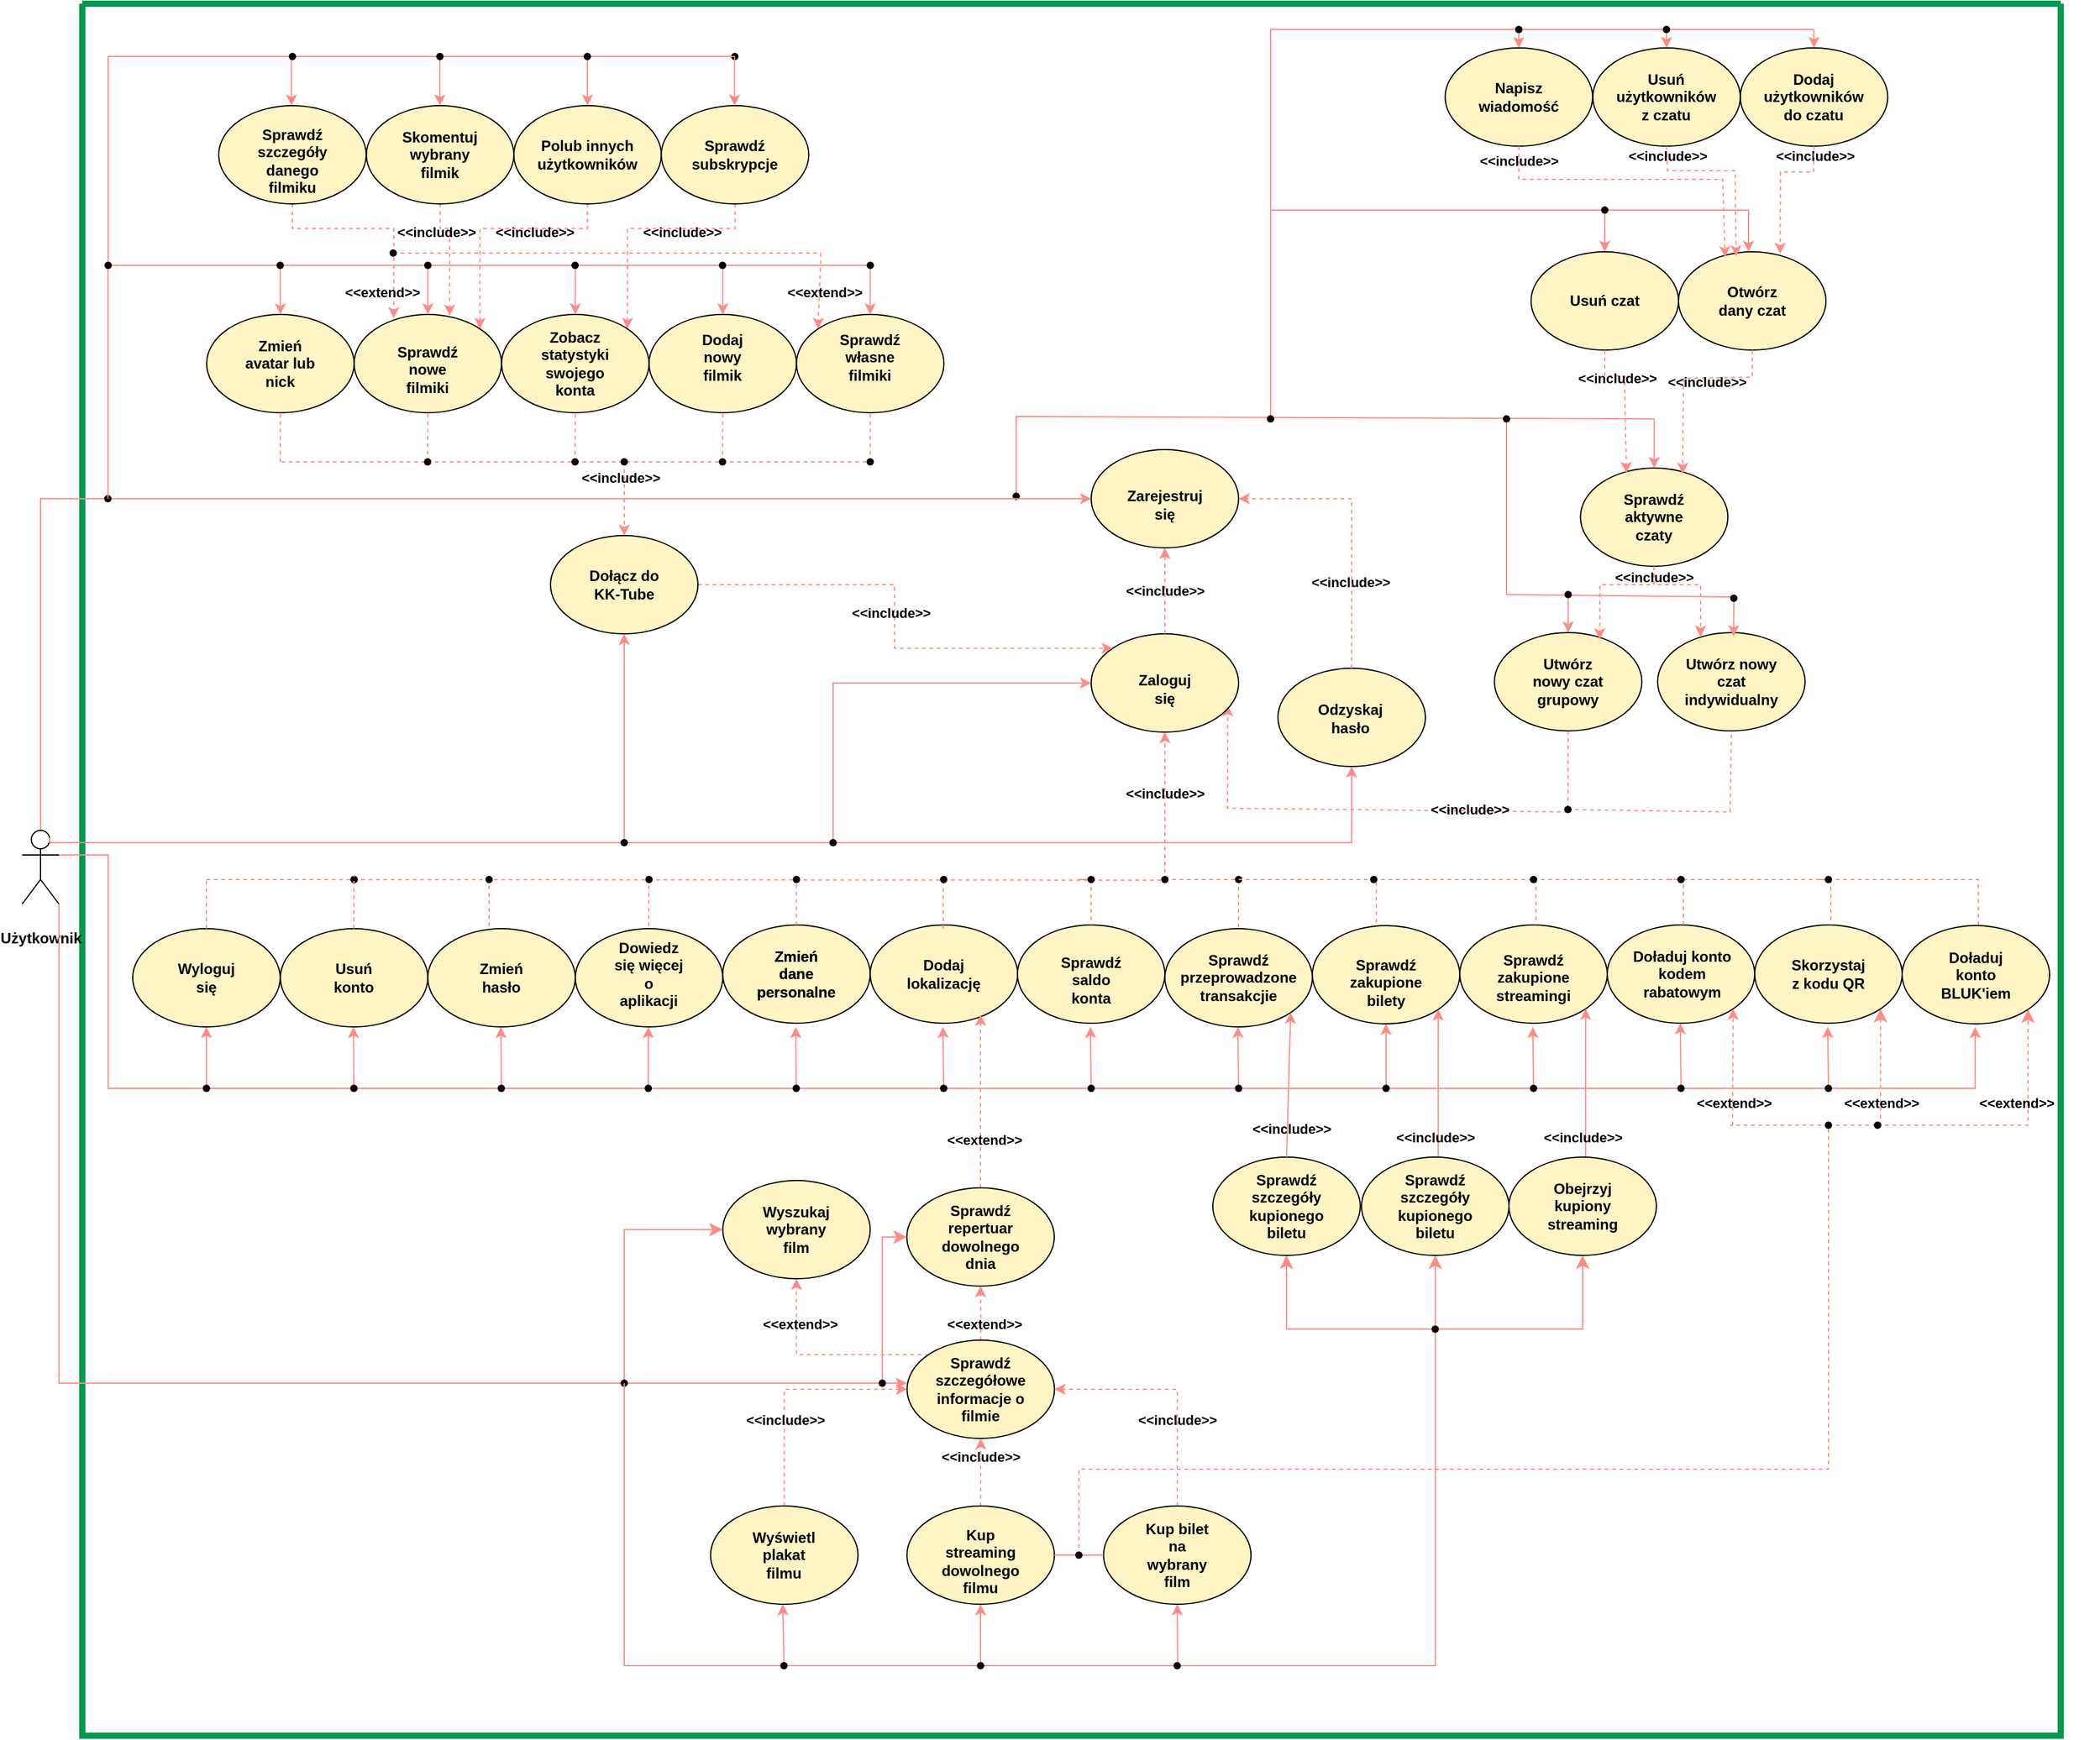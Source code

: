 <mxfile version="22.1.7" type="device">
  <diagram name="Strona-1" id="d72PA4JNQ4a7ZROvkYsA">
    <mxGraphModel dx="1195" dy="212" grid="0" gridSize="10" guides="1" tooltips="1" connect="1" arrows="1" fold="1" page="0" pageScale="1" pageWidth="3300" pageHeight="4681" math="0" shadow="0">
      <root>
        <mxCell id="0" />
        <mxCell id="1" parent="0" />
        <mxCell id="JuP7K_Q9UpkVKrzQhs9K-399" value="" style="endArrow=classic;html=1;rounded=0;labelBackgroundColor=none;fontSize=11;fontColor=default;entryX=0.926;entryY=0.727;entryDx=0;entryDy=0;strokeWidth=1;strokeColor=#FF8B87;exitX=0.5;exitY=1;exitDx=0;exitDy=0;entryPerimeter=0;dashed=1;" parent="1" source="JuP7K_Q9UpkVKrzQhs9K-383" target="5oCZrEnm8LPYs6GnIVws-9" edge="1">
          <mxGeometry relative="1" as="geometry">
            <mxPoint x="1358.18" y="1057" as="sourcePoint" />
            <mxPoint x="1122.18" y="1082" as="targetPoint" />
            <Array as="points">
              <mxPoint x="1278" y="1065" />
              <mxPoint x="1001" y="1062" />
            </Array>
          </mxGeometry>
        </mxCell>
        <mxCell id="5oCZrEnm8LPYs6GnIVws-364" value="" style="shape=waypoint;sketch=0;fillStyle=solid;size=6;pointerEvents=1;points=[];fillColor=none;resizable=0;rotatable=0;perimeter=centerPerimeter;snapToPoint=1;fontSize=11;labelBackgroundColor=none;fontStyle=1" parent="1" vertex="1">
          <mxGeometry x="590" y="440" width="20" height="20" as="geometry" />
        </mxCell>
        <mxCell id="5oCZrEnm8LPYs6GnIVws-378" value="" style="swimlane;startSize=0;fontSize=11;labelBackgroundColor=none;strokeWidth=5;strokeColor=#00994D;fontStyle=1;fillColor=none;" parent="1" vertex="1">
          <mxGeometry x="69" y="407" width="1610" height="1410" as="geometry" />
        </mxCell>
        <mxCell id="JuP7K_Q9UpkVKrzQhs9K-405" value="" style="endArrow=classic;html=1;rounded=0;labelBackgroundColor=none;fontSize=11;fontColor=default;strokeWidth=1;strokeColor=#FF8B87;entryX=0.5;entryY=0;entryDx=0;entryDy=0;" parent="5oCZrEnm8LPYs6GnIVws-378" source="JuP7K_Q9UpkVKrzQhs9K-406" target="JuP7K_Q9UpkVKrzQhs9K-378" edge="1">
          <mxGeometry width="50" height="50" relative="1" as="geometry">
            <mxPoint x="1239" y="169" as="sourcePoint" />
            <mxPoint x="1238.35" y="205" as="targetPoint" />
          </mxGeometry>
        </mxCell>
        <mxCell id="JuP7K_Q9UpkVKrzQhs9K-212" value="" style="endArrow=none;html=1;rounded=0;labelBackgroundColor=none;fontSize=11;fontColor=default;strokeWidth=1;strokeColor=#FF8B87;entryX=0.691;entryY=0.629;entryDx=0;entryDy=0;entryPerimeter=0;" parent="5oCZrEnm8LPYs6GnIVws-378" source="JuP7K_Q9UpkVKrzQhs9K-214" edge="1">
          <mxGeometry width="50" height="50" relative="1" as="geometry">
            <mxPoint x="1020.0" y="341" as="sourcePoint" />
            <mxPoint x="1409.18" y="21" as="targetPoint" />
            <Array as="points">
              <mxPoint x="967" y="21" />
            </Array>
          </mxGeometry>
        </mxCell>
        <mxCell id="3-AaV7IH53bzH4-RgFEp-14" value="" style="ellipse;whiteSpace=wrap;html=1;labelBackgroundColor=none;fillColor=#FFF4C3;fontStyle=1" parent="5oCZrEnm8LPYs6GnIVws-378" vertex="1">
          <mxGeometry x="920" y="939" width="120" height="80" as="geometry" />
        </mxCell>
        <mxCell id="3-AaV7IH53bzH4-RgFEp-15" value="Sprawdź szczegóły kupionego biletu" style="text;html=1;strokeColor=none;fillColor=none;align=center;verticalAlign=middle;whiteSpace=wrap;rounded=0;labelBackgroundColor=none;fontStyle=1" parent="5oCZrEnm8LPYs6GnIVws-378" vertex="1">
          <mxGeometry x="950" y="964" width="60" height="30" as="geometry" />
        </mxCell>
        <mxCell id="3-AaV7IH53bzH4-RgFEp-21" value="&amp;lt;&amp;lt;include&amp;gt;&amp;gt;" style="edgeLabel;resizable=0;html=1;align=center;verticalAlign=middle;fontSize=11;labelBackgroundColor=none;fontStyle=1" parent="5oCZrEnm8LPYs6GnIVws-378" connectable="0" vertex="1">
          <mxGeometry x="984" y="915.996" as="geometry" />
        </mxCell>
        <mxCell id="JuP7K_Q9UpkVKrzQhs9K-5" value="" style="ellipse;whiteSpace=wrap;html=1;labelBackgroundColor=none;fillColor=#FFF4C3;fontStyle=1" parent="5oCZrEnm8LPYs6GnIVws-378" vertex="1">
          <mxGeometry x="1219.18" y="378" width="120" height="80" as="geometry" />
        </mxCell>
        <mxCell id="JuP7K_Q9UpkVKrzQhs9K-6" value="Sprawdź aktywne czaty" style="text;html=1;strokeColor=none;fillColor=none;align=center;verticalAlign=middle;whiteSpace=wrap;rounded=0;labelBackgroundColor=none;fontStyle=1" parent="5oCZrEnm8LPYs6GnIVws-378" vertex="1">
          <mxGeometry x="1249.18" y="403" width="60" height="30" as="geometry" />
        </mxCell>
        <mxCell id="JuP7K_Q9UpkVKrzQhs9K-10" value="" style="ellipse;whiteSpace=wrap;html=1;labelBackgroundColor=none;fillColor=#FFF4C3;fontStyle=1" parent="5oCZrEnm8LPYs6GnIVws-378" vertex="1">
          <mxGeometry x="1349.27" y="36" width="120" height="80" as="geometry" />
        </mxCell>
        <mxCell id="JuP7K_Q9UpkVKrzQhs9K-11" value="Dodaj użytkowników do czatu" style="text;html=1;strokeColor=none;fillColor=none;align=center;verticalAlign=middle;whiteSpace=wrap;rounded=0;labelBackgroundColor=none;fontStyle=1" parent="5oCZrEnm8LPYs6GnIVws-378" vertex="1">
          <mxGeometry x="1379.27" y="61" width="60" height="30" as="geometry" />
        </mxCell>
        <mxCell id="JuP7K_Q9UpkVKrzQhs9K-20" value="" style="ellipse;whiteSpace=wrap;html=1;labelBackgroundColor=none;fillColor=#FFF4C3;fontStyle=1" parent="5oCZrEnm8LPYs6GnIVws-378" vertex="1">
          <mxGeometry x="1229.27" y="36" width="120" height="80" as="geometry" />
        </mxCell>
        <mxCell id="JuP7K_Q9UpkVKrzQhs9K-21" value="&lt;div&gt;Usuń użytkowników z czatu&lt;/div&gt;" style="text;html=1;strokeColor=none;fillColor=none;align=center;verticalAlign=middle;whiteSpace=wrap;rounded=0;labelBackgroundColor=none;fontStyle=1" parent="5oCZrEnm8LPYs6GnIVws-378" vertex="1">
          <mxGeometry x="1259.27" y="61" width="60" height="30" as="geometry" />
        </mxCell>
        <mxCell id="JuP7K_Q9UpkVKrzQhs9K-23" value="" style="ellipse;whiteSpace=wrap;html=1;labelBackgroundColor=none;fillColor=#FFF4C3;fontStyle=1" parent="5oCZrEnm8LPYs6GnIVws-378" vertex="1">
          <mxGeometry x="1299" y="202" width="120" height="80" as="geometry" />
        </mxCell>
        <mxCell id="JuP7K_Q9UpkVKrzQhs9K-24" value="Otwórz dany czat" style="text;html=1;strokeColor=none;fillColor=none;align=center;verticalAlign=middle;whiteSpace=wrap;rounded=0;labelBackgroundColor=none;fontStyle=1" parent="5oCZrEnm8LPYs6GnIVws-378" vertex="1">
          <mxGeometry x="1329.0" y="227" width="60" height="30" as="geometry" />
        </mxCell>
        <mxCell id="JuP7K_Q9UpkVKrzQhs9K-29" value="" style="endArrow=none;html=1;rounded=0;labelBackgroundColor=none;fontSize=11;fontColor=default;entryDx=0;entryDy=0;strokeWidth=1;strokeColor=#FF8B87;" parent="5oCZrEnm8LPYs6GnIVws-378" edge="1">
          <mxGeometry width="50" height="50" relative="1" as="geometry">
            <mxPoint x="1398.68" y="498" as="sourcePoint" />
            <mxPoint x="1399.0" y="498" as="targetPoint" />
          </mxGeometry>
        </mxCell>
        <mxCell id="JuP7K_Q9UpkVKrzQhs9K-27" value="" style="endArrow=none;html=1;rounded=0;labelBackgroundColor=none;fontSize=11;fontColor=default;strokeWidth=1;strokeColor=#FF8B87;" parent="5oCZrEnm8LPYs6GnIVws-378" edge="1">
          <mxGeometry width="50" height="50" relative="1" as="geometry">
            <mxPoint x="1159" y="481" as="sourcePoint" />
            <mxPoint x="1344" y="483" as="targetPoint" />
          </mxGeometry>
        </mxCell>
        <mxCell id="JuP7K_Q9UpkVKrzQhs9K-30" value="" style="endArrow=none;html=1;rounded=0;labelBackgroundColor=none;fontSize=11;fontColor=default;entryDx=0;entryDy=0;strokeWidth=1;strokeColor=#FF8B87;" parent="5oCZrEnm8LPYs6GnIVws-378" edge="1">
          <mxGeometry width="50" height="50" relative="1" as="geometry">
            <mxPoint x="1519.18" y="498" as="sourcePoint" />
            <mxPoint x="1519" y="498" as="targetPoint" />
          </mxGeometry>
        </mxCell>
        <mxCell id="JuP7K_Q9UpkVKrzQhs9K-33" value="" style="endArrow=none;html=1;rounded=0;labelBackgroundColor=none;fontSize=11;fontColor=default;strokeWidth=1;strokeColor=#FF8B87;" parent="5oCZrEnm8LPYs6GnIVws-378" target="JuP7K_Q9UpkVKrzQhs9K-409" edge="1">
          <mxGeometry width="50" height="50" relative="1" as="geometry">
            <mxPoint x="1159" y="481" as="sourcePoint" />
            <mxPoint x="1159" y="338" as="targetPoint" />
          </mxGeometry>
        </mxCell>
        <mxCell id="JuP7K_Q9UpkVKrzQhs9K-35" value="" style="endArrow=none;html=1;rounded=0;labelBackgroundColor=none;fontSize=11;fontColor=default;entryDx=0;entryDy=0;strokeWidth=1;strokeColor=#FF8B87;" parent="5oCZrEnm8LPYs6GnIVws-378" edge="1">
          <mxGeometry width="50" height="50" relative="1" as="geometry">
            <mxPoint x="1399.0" y="498" as="sourcePoint" />
            <mxPoint x="1399" y="498" as="targetPoint" />
          </mxGeometry>
        </mxCell>
        <mxCell id="JuP7K_Q9UpkVKrzQhs9K-39" value="" style="endArrow=classic;html=1;rounded=0;labelBackgroundColor=none;fontSize=11;fontColor=default;entryX=0.5;entryY=0;entryDx=0;entryDy=0;strokeWidth=1;strokeColor=#FF8B87;" parent="5oCZrEnm8LPYs6GnIVws-378" edge="1">
          <mxGeometry width="50" height="50" relative="1" as="geometry">
            <mxPoint x="1279.18" y="338" as="sourcePoint" />
            <mxPoint x="1279.18" y="378" as="targetPoint" />
          </mxGeometry>
        </mxCell>
        <mxCell id="JuP7K_Q9UpkVKrzQhs9K-46" value="" style="endArrow=none;html=1;rounded=0;labelBackgroundColor=none;fontSize=11;fontColor=default;strokeWidth=1;strokeColor=#FF8B87;" parent="5oCZrEnm8LPYs6GnIVws-378" source="JuP7K_Q9UpkVKrzQhs9K-71" edge="1">
          <mxGeometry width="50" height="50" relative="1" as="geometry">
            <mxPoint x="760" y="397" as="sourcePoint" />
            <mxPoint x="1279" y="338" as="targetPoint" />
            <Array as="points">
              <mxPoint x="760" y="336" />
            </Array>
          </mxGeometry>
        </mxCell>
        <mxCell id="JuP7K_Q9UpkVKrzQhs9K-48" value="" style="endArrow=none;html=1;rounded=0;labelBackgroundColor=none;fontSize=11;fontColor=default;strokeWidth=1;strokeColor=#FF8B87;exitX=1.001;exitY=0.962;exitDx=0;exitDy=0;exitPerimeter=0;" parent="5oCZrEnm8LPYs6GnIVws-378" source="JuP7K_Q9UpkVKrzQhs9K-214" edge="1">
          <mxGeometry width="1249.0" height="178" relative="1" as="geometry">
            <mxPoint x="1019" y="338" as="sourcePoint" />
            <mxPoint x="1356.0" y="168" as="targetPoint" />
            <Array as="points">
              <mxPoint x="967" y="168" />
            </Array>
          </mxGeometry>
        </mxCell>
        <mxCell id="JuP7K_Q9UpkVKrzQhs9K-406" value="" style="shape=waypoint;sketch=0;fillStyle=solid;size=6;pointerEvents=1;points=[];fillColor=none;resizable=0;rotatable=0;perimeter=centerPerimeter;snapToPoint=1;fontSize=11;labelBackgroundColor=none;fontStyle=1" parent="JuP7K_Q9UpkVKrzQhs9K-48" vertex="1">
          <mxGeometry x="1229.0" y="158" width="20" height="20" as="geometry" />
        </mxCell>
        <mxCell id="JuP7K_Q9UpkVKrzQhs9K-65" value="" style="endArrow=none;html=1;rounded=0;labelBackgroundColor=none;fontSize=11;fontColor=default;entryDx=0;entryDy=0;startArrow=none;strokeWidth=1;strokeColor=#FF8B87;" parent="5oCZrEnm8LPYs6GnIVws-378" edge="1">
          <mxGeometry width="50" height="50" relative="1" as="geometry">
            <mxPoint x="1639.0" y="498" as="sourcePoint" />
            <mxPoint x="1639.18" y="498" as="targetPoint" />
          </mxGeometry>
        </mxCell>
        <mxCell id="JuP7K_Q9UpkVKrzQhs9K-71" value="" style="shape=waypoint;sketch=0;fillStyle=solid;size=6;pointerEvents=1;points=[];fillColor=none;resizable=0;rotatable=0;perimeter=centerPerimeter;snapToPoint=1;fontSize=11;labelBackgroundColor=none;fontStyle=1" parent="5oCZrEnm8LPYs6GnIVws-378" vertex="1">
          <mxGeometry x="750.0" y="391" width="20" height="20" as="geometry" />
        </mxCell>
        <mxCell id="5oCZrEnm8LPYs6GnIVws-99" value="&amp;lt;&amp;lt;include&amp;gt;&amp;gt;" style="edgeLabel;resizable=0;html=1;align=center;verticalAlign=middle;fontSize=11;labelBackgroundColor=none;fontStyle=1" parent="5oCZrEnm8LPYs6GnIVws-378" connectable="0" vertex="1">
          <mxGeometry x="1032" y="471.004" as="geometry" />
        </mxCell>
        <mxCell id="5oCZrEnm8LPYs6GnIVws-11" value="" style="ellipse;whiteSpace=wrap;html=1;labelBackgroundColor=none;fillColor=#FFF4C3;fontStyle=1" parent="5oCZrEnm8LPYs6GnIVws-378" vertex="1">
          <mxGeometry x="973" y="541" width="120" height="80" as="geometry" />
        </mxCell>
        <mxCell id="5oCZrEnm8LPYs6GnIVws-12" value="Odzyskaj hasło" style="text;html=1;strokeColor=none;fillColor=none;align=center;verticalAlign=middle;whiteSpace=wrap;rounded=0;labelBackgroundColor=none;fontStyle=1" parent="5oCZrEnm8LPYs6GnIVws-378" vertex="1">
          <mxGeometry x="1002" y="566" width="60" height="32" as="geometry" />
        </mxCell>
        <mxCell id="JuP7K_Q9UpkVKrzQhs9K-202" value="" style="ellipse;whiteSpace=wrap;html=1;labelBackgroundColor=none;fillColor=#FFF4C3;fontStyle=1" parent="5oCZrEnm8LPYs6GnIVws-378" vertex="1">
          <mxGeometry x="1109.09" y="36" width="120" height="80" as="geometry" />
        </mxCell>
        <mxCell id="JuP7K_Q9UpkVKrzQhs9K-203" value="Napisz wiadomość" style="text;html=1;strokeColor=none;fillColor=none;align=center;verticalAlign=middle;whiteSpace=wrap;rounded=0;labelBackgroundColor=none;fontStyle=1" parent="5oCZrEnm8LPYs6GnIVws-378" vertex="1">
          <mxGeometry x="1139.09" y="61" width="60" height="30" as="geometry" />
        </mxCell>
        <mxCell id="JuP7K_Q9UpkVKrzQhs9K-204" value="" style="endArrow=classic;html=1;rounded=0;labelBackgroundColor=none;fontSize=11;fontColor=default;strokeWidth=1;strokeColor=#FF8B87;exitX=0.684;exitY=0.505;exitDx=0;exitDy=0;exitPerimeter=0;" parent="5oCZrEnm8LPYs6GnIVws-378" source="JuP7K_Q9UpkVKrzQhs9K-208" target="JuP7K_Q9UpkVKrzQhs9K-202" edge="1">
          <mxGeometry width="50" height="50" relative="1" as="geometry">
            <mxPoint x="1168.17" y="22" as="sourcePoint" />
            <mxPoint x="1168.17" y="62" as="targetPoint" />
          </mxGeometry>
        </mxCell>
        <mxCell id="JuP7K_Q9UpkVKrzQhs9K-208" value="" style="shape=waypoint;sketch=0;fillStyle=solid;size=6;pointerEvents=1;points=[];fillColor=none;resizable=0;rotatable=0;perimeter=centerPerimeter;snapToPoint=1;fontSize=11;labelBackgroundColor=none;fontStyle=1" parent="5oCZrEnm8LPYs6GnIVws-378" vertex="1">
          <mxGeometry x="1159.0" y="11" width="20" height="20" as="geometry" />
        </mxCell>
        <mxCell id="JuP7K_Q9UpkVKrzQhs9K-214" value="" style="shape=waypoint;sketch=0;fillStyle=solid;size=6;pointerEvents=1;points=[];fillColor=none;resizable=0;rotatable=0;perimeter=centerPerimeter;snapToPoint=1;fontSize=11;labelBackgroundColor=none;fontStyle=1" parent="5oCZrEnm8LPYs6GnIVws-378" vertex="1">
          <mxGeometry x="957.0" y="328" width="20" height="20" as="geometry" />
        </mxCell>
        <mxCell id="JuP7K_Q9UpkVKrzQhs9K-217" value="" style="endArrow=classic;html=1;rounded=0;labelBackgroundColor=none;fontSize=11;fontColor=default;entryX=0.693;entryY=0.059;entryDx=0;entryDy=0;strokeWidth=1;strokeColor=#FF8B87;exitX=0.5;exitY=1;exitDx=0;exitDy=0;entryPerimeter=0;dashed=1;" parent="5oCZrEnm8LPYs6GnIVws-378" source="JuP7K_Q9UpkVKrzQhs9K-23" target="JuP7K_Q9UpkVKrzQhs9K-5" edge="1">
          <mxGeometry width="50" height="50" relative="1" as="geometry">
            <mxPoint x="1289" y="348" as="sourcePoint" />
            <mxPoint x="1188.58" y="381.28" as="targetPoint" />
            <Array as="points">
              <mxPoint x="1359" y="304" />
              <mxPoint x="1303" y="305" />
            </Array>
          </mxGeometry>
        </mxCell>
        <mxCell id="JuP7K_Q9UpkVKrzQhs9K-378" value="" style="ellipse;whiteSpace=wrap;html=1;labelBackgroundColor=none;fillColor=#FFF4C3;fontStyle=1" parent="5oCZrEnm8LPYs6GnIVws-378" vertex="1">
          <mxGeometry x="1179" y="202" width="120" height="80" as="geometry" />
        </mxCell>
        <mxCell id="JuP7K_Q9UpkVKrzQhs9K-379" value="Usuń czat" style="text;html=1;strokeColor=none;fillColor=none;align=center;verticalAlign=middle;whiteSpace=wrap;rounded=0;labelBackgroundColor=none;fontStyle=1" parent="5oCZrEnm8LPYs6GnIVws-378" vertex="1">
          <mxGeometry x="1209" y="227" width="60" height="30" as="geometry" />
        </mxCell>
        <mxCell id="JuP7K_Q9UpkVKrzQhs9K-381" value="" style="endArrow=classic;html=1;rounded=0;labelBackgroundColor=none;fontSize=11;fontColor=default;entryX=0.312;entryY=0.05;entryDx=0;entryDy=0;strokeWidth=1;strokeColor=#FF8B87;exitX=0.5;exitY=1;exitDx=0;exitDy=0;entryPerimeter=0;dashed=1;" parent="5oCZrEnm8LPYs6GnIVws-378" source="JuP7K_Q9UpkVKrzQhs9K-378" target="JuP7K_Q9UpkVKrzQhs9K-5" edge="1">
          <mxGeometry width="50" height="50" relative="1" as="geometry">
            <mxPoint x="1198" y="295" as="sourcePoint" />
            <mxPoint x="1130.98" y="381.84" as="targetPoint" />
            <Array as="points">
              <mxPoint x="1239" y="303" />
              <mxPoint x="1255" y="303" />
            </Array>
          </mxGeometry>
        </mxCell>
        <mxCell id="JuP7K_Q9UpkVKrzQhs9K-383" value="" style="ellipse;whiteSpace=wrap;html=1;labelBackgroundColor=none;fillColor=#FFF4C3;fontStyle=1" parent="5oCZrEnm8LPYs6GnIVws-378" vertex="1">
          <mxGeometry x="1149.18" y="512" width="120" height="80" as="geometry" />
        </mxCell>
        <mxCell id="JuP7K_Q9UpkVKrzQhs9K-384" value="" style="ellipse;whiteSpace=wrap;html=1;labelBackgroundColor=none;fillColor=#FFF4C3;fontStyle=1" parent="5oCZrEnm8LPYs6GnIVws-378" vertex="1">
          <mxGeometry x="1282.0" y="512" width="120" height="80" as="geometry" />
        </mxCell>
        <mxCell id="JuP7K_Q9UpkVKrzQhs9K-385" value="Utwórz nowy czat grupowy" style="text;html=1;strokeColor=none;fillColor=none;align=center;verticalAlign=middle;whiteSpace=wrap;rounded=0;labelBackgroundColor=none;fontStyle=1" parent="5oCZrEnm8LPYs6GnIVws-378" vertex="1">
          <mxGeometry x="1179.18" y="537" width="60" height="30" as="geometry" />
        </mxCell>
        <mxCell id="JuP7K_Q9UpkVKrzQhs9K-386" value="Utwórz nowy czat indywidualny" style="text;html=1;strokeColor=none;fillColor=none;align=center;verticalAlign=middle;whiteSpace=wrap;rounded=0;labelBackgroundColor=none;fontStyle=1" parent="5oCZrEnm8LPYs6GnIVws-378" vertex="1">
          <mxGeometry x="1312.0" y="537" width="60" height="30" as="geometry" />
        </mxCell>
        <mxCell id="JuP7K_Q9UpkVKrzQhs9K-392" value="" style="endArrow=classic;html=1;rounded=0;labelBackgroundColor=none;fontSize=11;fontColor=default;entryX=0.5;entryY=0;entryDx=0;entryDy=0;strokeWidth=1;strokeColor=#FF8B87;exitX=0.684;exitY=0.505;exitDx=0;exitDy=0;exitPerimeter=0;" parent="5oCZrEnm8LPYs6GnIVws-378" source="JuP7K_Q9UpkVKrzQhs9K-393" target="JuP7K_Q9UpkVKrzQhs9K-20" edge="1">
          <mxGeometry width="50" height="50" relative="1" as="geometry">
            <mxPoint x="1288.35" y="22" as="sourcePoint" />
            <mxPoint x="1288.35" y="62" as="targetPoint" />
          </mxGeometry>
        </mxCell>
        <mxCell id="JuP7K_Q9UpkVKrzQhs9K-393" value="" style="shape=waypoint;sketch=0;fillStyle=solid;size=6;pointerEvents=1;points=[];fillColor=none;resizable=0;rotatable=0;perimeter=centerPerimeter;snapToPoint=1;fontSize=11;labelBackgroundColor=none;fontStyle=1" parent="5oCZrEnm8LPYs6GnIVws-378" vertex="1">
          <mxGeometry x="1279.18" y="11" width="20" height="20" as="geometry" />
        </mxCell>
        <mxCell id="JuP7K_Q9UpkVKrzQhs9K-394" value="" style="endArrow=classic;html=1;rounded=0;labelBackgroundColor=none;fontSize=11;fontColor=default;entryX=0.5;entryY=0;entryDx=0;entryDy=0;strokeWidth=1;strokeColor=#FF8B87;exitX=0.684;exitY=0.505;exitDx=0;exitDy=0;exitPerimeter=0;" parent="5oCZrEnm8LPYs6GnIVws-378" target="JuP7K_Q9UpkVKrzQhs9K-10" edge="1">
          <mxGeometry width="50" height="50" relative="1" as="geometry">
            <mxPoint x="1409.18" y="21" as="sourcePoint" />
            <mxPoint x="1408.35" y="62" as="targetPoint" />
          </mxGeometry>
        </mxCell>
        <mxCell id="JuP7K_Q9UpkVKrzQhs9K-397" value="&amp;lt;&amp;lt;include&amp;gt;&amp;gt;" style="edgeLabel;resizable=0;html=1;align=center;verticalAlign=middle;fontSize=11;labelBackgroundColor=none;fontStyle=1" parent="5oCZrEnm8LPYs6GnIVws-378" connectable="0" vertex="1">
          <mxGeometry x="1409.27" y="123.998" as="geometry" />
        </mxCell>
        <mxCell id="JuP7K_Q9UpkVKrzQhs9K-400" value="" style="endArrow=none;html=1;rounded=0;labelBackgroundColor=none;fontSize=11;fontColor=default;startArrow=none;strokeWidth=1;strokeColor=#FF8B87;entryX=0.5;entryY=1;entryDx=0;entryDy=0;dashed=1;" parent="5oCZrEnm8LPYs6GnIVws-378" source="JuP7K_Q9UpkVKrzQhs9K-401" target="JuP7K_Q9UpkVKrzQhs9K-384" edge="1">
          <mxGeometry width="50" height="50" relative="1" as="geometry">
            <mxPoint x="1209" y="655" as="sourcePoint" />
            <mxPoint x="1329" y="655" as="targetPoint" />
            <Array as="points">
              <mxPoint x="1341" y="658" />
            </Array>
          </mxGeometry>
        </mxCell>
        <mxCell id="JuP7K_Q9UpkVKrzQhs9K-401" value="" style="shape=waypoint;sketch=0;fillStyle=solid;size=6;pointerEvents=1;points=[];fillColor=none;resizable=0;rotatable=0;perimeter=centerPerimeter;snapToPoint=1;fontSize=11;labelBackgroundColor=none;fontStyle=1" parent="5oCZrEnm8LPYs6GnIVws-378" vertex="1">
          <mxGeometry x="1199.0" y="646" width="20" height="20" as="geometry" />
        </mxCell>
        <mxCell id="JuP7K_Q9UpkVKrzQhs9K-404" value="&amp;lt;&amp;lt;include&amp;gt;&amp;gt;" style="edgeLabel;resizable=0;html=1;align=center;verticalAlign=middle;fontSize=11;labelBackgroundColor=none;fontStyle=1" parent="5oCZrEnm8LPYs6GnIVws-378" connectable="0" vertex="1">
          <mxGeometry x="1129" y="655.998" as="geometry" />
        </mxCell>
        <mxCell id="JuP7K_Q9UpkVKrzQhs9K-407" value="" style="endArrow=classic;html=1;rounded=0;labelBackgroundColor=none;fontSize=11;fontColor=default;strokeWidth=1;strokeColor=#FF8B87;" parent="5oCZrEnm8LPYs6GnIVws-378" edge="1">
          <mxGeometry width="50" height="50" relative="1" as="geometry">
            <mxPoint x="1356.0" y="168" as="sourcePoint" />
            <mxPoint x="1356" y="202" as="targetPoint" />
          </mxGeometry>
        </mxCell>
        <mxCell id="JuP7K_Q9UpkVKrzQhs9K-409" value="" style="shape=waypoint;sketch=0;fillStyle=solid;size=6;pointerEvents=1;points=[];fillColor=none;resizable=0;rotatable=0;perimeter=centerPerimeter;snapToPoint=1;fontSize=11;labelBackgroundColor=none;fontStyle=1" parent="5oCZrEnm8LPYs6GnIVws-378" vertex="1">
          <mxGeometry x="1149.0" y="328" width="20" height="20" as="geometry" />
        </mxCell>
        <mxCell id="JuP7K_Q9UpkVKrzQhs9K-410" value="" style="endArrow=classic;html=1;rounded=0;labelBackgroundColor=none;fontSize=11;fontColor=default;strokeWidth=1;strokeColor=#FF8B87;entryX=0.5;entryY=0;entryDx=0;entryDy=0;" parent="5oCZrEnm8LPYs6GnIVws-378" source="JuP7K_Q9UpkVKrzQhs9K-411" target="JuP7K_Q9UpkVKrzQhs9K-383" edge="1">
          <mxGeometry width="50" height="50" relative="1" as="geometry">
            <mxPoint x="1214" y="498" as="sourcePoint" />
            <mxPoint x="1214" y="531" as="targetPoint" />
          </mxGeometry>
        </mxCell>
        <mxCell id="JuP7K_Q9UpkVKrzQhs9K-411" value="" style="shape=waypoint;sketch=0;fillStyle=solid;size=6;pointerEvents=1;points=[];fillColor=none;resizable=0;rotatable=0;perimeter=centerPerimeter;snapToPoint=1;fontSize=11;labelBackgroundColor=none;fontStyle=1" parent="5oCZrEnm8LPYs6GnIVws-378" vertex="1">
          <mxGeometry x="1199.18" y="471" width="20" height="20" as="geometry" />
        </mxCell>
        <mxCell id="JuP7K_Q9UpkVKrzQhs9K-414" value="" style="endArrow=classic;html=1;rounded=0;labelBackgroundColor=none;fontSize=11;fontColor=default;strokeWidth=1;strokeColor=#FF8B87;entryX=0.5;entryY=0;entryDx=0;entryDy=0;" parent="5oCZrEnm8LPYs6GnIVws-378" source="JuP7K_Q9UpkVKrzQhs9K-415" edge="1">
          <mxGeometry width="50" height="50" relative="1" as="geometry">
            <mxPoint x="1348.82" y="501" as="sourcePoint" />
            <mxPoint x="1343.82" y="515" as="targetPoint" />
          </mxGeometry>
        </mxCell>
        <mxCell id="JuP7K_Q9UpkVKrzQhs9K-415" value="" style="shape=waypoint;sketch=0;fillStyle=solid;size=6;pointerEvents=1;points=[];fillColor=none;resizable=0;rotatable=0;perimeter=centerPerimeter;snapToPoint=1;fontSize=11;labelBackgroundColor=none;fontStyle=1" parent="5oCZrEnm8LPYs6GnIVws-378" vertex="1">
          <mxGeometry x="1334.0" y="474" width="20" height="20" as="geometry" />
        </mxCell>
        <mxCell id="JuP7K_Q9UpkVKrzQhs9K-416" value="" style="endArrow=classic;html=1;rounded=0;labelBackgroundColor=none;fontSize=11;fontColor=default;entryX=0.291;entryY=0.042;entryDx=0;entryDy=0;strokeWidth=1;strokeColor=#FF8B87;exitX=0.5;exitY=1;exitDx=0;exitDy=0;entryPerimeter=0;dashed=1;" parent="5oCZrEnm8LPYs6GnIVws-378" source="JuP7K_Q9UpkVKrzQhs9K-5" target="JuP7K_Q9UpkVKrzQhs9K-384" edge="1">
          <mxGeometry width="50" height="50" relative="1" as="geometry">
            <mxPoint x="1282" y="461" as="sourcePoint" />
            <mxPoint x="1300" y="561" as="targetPoint" />
            <Array as="points">
              <mxPoint x="1279" y="473" />
              <mxPoint x="1317" y="473" />
            </Array>
          </mxGeometry>
        </mxCell>
        <mxCell id="JuP7K_Q9UpkVKrzQhs9K-474" value="" style="endArrow=classic;html=1;rounded=0;labelBackgroundColor=none;fontSize=11;fontColor=default;entryX=0.714;entryY=0.068;entryDx=0;entryDy=0;strokeWidth=1;strokeColor=#FF8B87;exitX=0.5;exitY=1;exitDx=0;exitDy=0;entryPerimeter=0;dashed=1;" parent="5oCZrEnm8LPYs6GnIVws-378" source="JuP7K_Q9UpkVKrzQhs9K-5" target="JuP7K_Q9UpkVKrzQhs9K-383" edge="1">
          <mxGeometry width="50" height="50" relative="1" as="geometry">
            <mxPoint x="1289" y="468" as="sourcePoint" />
            <mxPoint x="1327" y="525" as="targetPoint" />
            <Array as="points">
              <mxPoint x="1279" y="473" />
              <mxPoint x="1235" y="473" />
            </Array>
          </mxGeometry>
        </mxCell>
        <mxCell id="JuP7K_Q9UpkVKrzQhs9K-475" value="&amp;lt;&amp;lt;include&amp;gt;&amp;gt;" style="edgeLabel;resizable=0;html=1;align=center;verticalAlign=middle;fontSize=11;labelBackgroundColor=none;fontStyle=1" parent="5oCZrEnm8LPYs6GnIVws-378" connectable="0" vertex="1">
          <mxGeometry x="1279.18" y="466.998" as="geometry" />
        </mxCell>
        <mxCell id="JuP7K_Q9UpkVKrzQhs9K-476" value="&amp;lt;&amp;lt;include&amp;gt;&amp;gt;" style="edgeLabel;resizable=0;html=1;align=center;verticalAlign=middle;fontSize=11;labelBackgroundColor=none;fontStyle=1" parent="5oCZrEnm8LPYs6GnIVws-378" connectable="0" vertex="1">
          <mxGeometry x="1249.18" y="304.998" as="geometry" />
        </mxCell>
        <mxCell id="JuP7K_Q9UpkVKrzQhs9K-537" value="&amp;lt;&amp;lt;include&amp;gt;&amp;gt;" style="edgeLabel;resizable=0;html=1;align=center;verticalAlign=middle;fontSize=11;labelBackgroundColor=none;fontStyle=1" parent="5oCZrEnm8LPYs6GnIVws-378" connectable="0" vertex="1">
          <mxGeometry x="1322" y="307.998" as="geometry" />
        </mxCell>
        <mxCell id="JuP7K_Q9UpkVKrzQhs9K-538" value="" style="endArrow=classic;html=1;rounded=0;labelBackgroundColor=none;fontSize=11;fontColor=default;entryX=0.316;entryY=0.055;entryDx=0;entryDy=0;strokeWidth=1;strokeColor=#FF8B87;exitX=0.5;exitY=1;exitDx=0;exitDy=0;entryPerimeter=0;dashed=1;" parent="5oCZrEnm8LPYs6GnIVws-378" source="JuP7K_Q9UpkVKrzQhs9K-202" target="JuP7K_Q9UpkVKrzQhs9K-23" edge="1">
          <mxGeometry width="50" height="50" relative="1" as="geometry">
            <mxPoint x="1249" y="292" as="sourcePoint" />
            <mxPoint x="1267" y="392" as="targetPoint" />
            <Array as="points">
              <mxPoint x="1169" y="143" />
              <mxPoint x="1335" y="143" />
            </Array>
          </mxGeometry>
        </mxCell>
        <mxCell id="JuP7K_Q9UpkVKrzQhs9K-539" value="" style="endArrow=classic;html=1;rounded=0;labelBackgroundColor=none;fontSize=11;fontColor=default;entryX=0.391;entryY=0.046;entryDx=0;entryDy=0;strokeWidth=1;strokeColor=#FF8B87;exitX=0.5;exitY=1;exitDx=0;exitDy=0;entryPerimeter=0;dashed=1;" parent="5oCZrEnm8LPYs6GnIVws-378" source="JuP7K_Q9UpkVKrzQhs9K-20" target="JuP7K_Q9UpkVKrzQhs9K-23" edge="1">
          <mxGeometry width="50" height="50" relative="1" as="geometry">
            <mxPoint x="1221" y="140" as="sourcePoint" />
            <mxPoint x="1347" y="216" as="targetPoint" />
            <Array as="points">
              <mxPoint x="1290" y="136" />
              <mxPoint x="1345" y="136" />
            </Array>
          </mxGeometry>
        </mxCell>
        <mxCell id="JuP7K_Q9UpkVKrzQhs9K-540" value="" style="endArrow=classic;html=1;rounded=0;labelBackgroundColor=none;fontSize=11;fontColor=default;entryX=0.689;entryY=0.02;entryDx=0;entryDy=0;strokeWidth=1;strokeColor=#FF8B87;exitX=0.5;exitY=1;exitDx=0;exitDy=0;entryPerimeter=0;dashed=1;" parent="5oCZrEnm8LPYs6GnIVws-378" source="JuP7K_Q9UpkVKrzQhs9K-10" target="JuP7K_Q9UpkVKrzQhs9K-23" edge="1">
          <mxGeometry width="50" height="50" relative="1" as="geometry">
            <mxPoint x="1299" y="152" as="sourcePoint" />
            <mxPoint x="1352" y="212" as="targetPoint" />
            <Array as="points">
              <mxPoint x="1409" y="137" />
              <mxPoint x="1382" y="137" />
            </Array>
          </mxGeometry>
        </mxCell>
        <mxCell id="JuP7K_Q9UpkVKrzQhs9K-542" value="&amp;lt;&amp;lt;include&amp;gt;&amp;gt;" style="edgeLabel;resizable=0;html=1;align=center;verticalAlign=middle;fontSize=11;labelBackgroundColor=none;fontStyle=1" parent="5oCZrEnm8LPYs6GnIVws-378" connectable="0" vertex="1">
          <mxGeometry x="1169.09" y="127.998" as="geometry" />
        </mxCell>
        <mxCell id="JuP7K_Q9UpkVKrzQhs9K-541" value="&amp;lt;&amp;lt;include&amp;gt;&amp;gt;" style="edgeLabel;resizable=0;html=1;align=center;verticalAlign=middle;fontSize=11;labelBackgroundColor=none;fontStyle=1" parent="5oCZrEnm8LPYs6GnIVws-378" connectable="0" vertex="1">
          <mxGeometry x="1289.27" y="123.998" as="geometry" />
        </mxCell>
        <mxCell id="dcnREpYy4LqRqs5eZ7Ux-5" value="" style="edgeStyle=orthogonalEdgeStyle;rounded=0;orthogonalLoop=1;jettySize=auto;html=1;entryDx=0;entryDy=0;labelBackgroundColor=none;fontSize=11;fontColor=default;endArrow=none;strokeWidth=1;strokeColor=#FF8B87;dashed=1;" edge="1" parent="5oCZrEnm8LPYs6GnIVws-378">
          <mxGeometry relative="1" as="geometry">
            <mxPoint x="331" y="757" as="sourcePoint" />
            <mxPoint x="331" y="714" as="targetPoint" />
            <Array as="points">
              <mxPoint x="331" y="728" />
              <mxPoint x="331" y="728" />
            </Array>
          </mxGeometry>
        </mxCell>
        <mxCell id="dcnREpYy4LqRqs5eZ7Ux-6" value="" style="edgeStyle=orthogonalEdgeStyle;rounded=0;orthogonalLoop=1;jettySize=auto;html=1;entryDx=0;entryDy=0;labelBackgroundColor=none;fontSize=11;fontColor=default;endArrow=none;strokeWidth=1;strokeColor=#FF8B87;dashed=1;" edge="1" parent="5oCZrEnm8LPYs6GnIVws-378">
          <mxGeometry relative="1" as="geometry">
            <mxPoint x="461" y="757" as="sourcePoint" />
            <mxPoint x="461" y="714" as="targetPoint" />
            <Array as="points">
              <mxPoint x="461" y="728" />
              <mxPoint x="461" y="728" />
            </Array>
          </mxGeometry>
        </mxCell>
        <mxCell id="3-AaV7IH53bzH4-RgFEp-16" value="" style="edgeStyle=segmentEdgeStyle;endArrow=classic;html=1;curved=0;rounded=0;endSize=8;startSize=8;labelBackgroundColor=none;fontSize=11;fontColor=default;strokeWidth=1;strokeColor=#FF8B87;entryX=0.5;entryY=1;entryDx=0;entryDy=0;exitX=0.55;exitY=0.5;exitDx=0;exitDy=0;exitPerimeter=0;" parent="1" source="5oCZrEnm8LPYs6GnIVws-287" target="3-AaV7IH53bzH4-RgFEp-14" edge="1">
          <mxGeometry width="50" height="50" relative="1" as="geometry">
            <mxPoint x="1020" y="1491" as="sourcePoint" />
            <mxPoint x="1140" y="1431" as="targetPoint" />
          </mxGeometry>
        </mxCell>
        <mxCell id="5oCZrEnm8LPYs6GnIVws-335" value="" style="endArrow=none;html=1;rounded=0;labelBackgroundColor=none;fontSize=11;fontColor=default;entryX=0.5;entryY=1;entryDx=0;entryDy=0;exitX=0.35;exitY=0.4;exitDx=0;exitDy=0;exitPerimeter=0;strokeWidth=1;strokeColor=#FF8B87;dashed=1;" parent="1" source="5oCZrEnm8LPYs6GnIVws-325" target="5oCZrEnm8LPYs6GnIVws-58" edge="1">
          <mxGeometry width="50" height="50" relative="1" as="geometry">
            <mxPoint x="240" y="790" as="sourcePoint" />
            <mxPoint x="240" y="750" as="targetPoint" />
          </mxGeometry>
        </mxCell>
        <mxCell id="5oCZrEnm8LPYs6GnIVws-339" value="" style="endArrow=none;html=1;rounded=0;labelBackgroundColor=none;fontSize=11;fontColor=default;entryX=0.5;entryY=1;entryDx=0;entryDy=0;startArrow=none;exitX=0.45;exitY=0.7;exitDx=0;exitDy=0;exitPerimeter=0;strokeWidth=1;strokeColor=#FF8B87;dashed=1;" parent="1" source="5oCZrEnm8LPYs6GnIVws-329" target="5oCZrEnm8LPYs6GnIVws-70" edge="1">
          <mxGeometry width="50" height="50" relative="1" as="geometry">
            <mxPoint x="480" y="790" as="sourcePoint" />
            <mxPoint x="480" y="750" as="targetPoint" />
          </mxGeometry>
        </mxCell>
        <mxCell id="5oCZrEnm8LPYs6GnIVws-318" value="" style="endArrow=none;html=1;rounded=0;labelBackgroundColor=none;fontSize=11;fontColor=default;startArrow=none;strokeWidth=1;strokeColor=#FF8B87;dashed=1;" parent="1" source="5oCZrEnm8LPYs6GnIVws-325" target="3-AaV7IH53bzH4-RgFEp-12" edge="1">
          <mxGeometry width="50" height="50" relative="1" as="geometry">
            <mxPoint x="230" y="780" as="sourcePoint" />
            <mxPoint x="830" y="780" as="targetPoint" />
          </mxGeometry>
        </mxCell>
        <mxCell id="3-AaV7IH53bzH4-RgFEp-7" value="" style="endArrow=none;html=1;rounded=0;labelBackgroundColor=none;fontSize=11;fontColor=default;startArrow=none;strokeWidth=1;strokeColor=#FF8B87;entryDx=0;entryDy=0;entryPerimeter=0;" parent="1" source="5oCZrEnm8LPYs6GnIVws-352" target="3-AaV7IH53bzH4-RgFEp-6" edge="1">
          <mxGeometry width="50" height="50" relative="1" as="geometry">
            <mxPoint x="230" y="620" as="sourcePoint" />
            <mxPoint x="827" y="620" as="targetPoint" />
            <Array as="points" />
          </mxGeometry>
        </mxCell>
        <mxCell id="5oCZrEnm8LPYs6GnIVws-7" value="" style="ellipse;whiteSpace=wrap;html=1;labelBackgroundColor=none;fillColor=#FFF4C3;fontStyle=1" parent="1" vertex="1">
          <mxGeometry x="890" y="770" width="120" height="80" as="geometry" />
        </mxCell>
        <mxCell id="5oCZrEnm8LPYs6GnIVws-8" value="Zarejestruj się" style="text;html=1;strokeColor=none;fillColor=none;align=center;verticalAlign=middle;whiteSpace=wrap;rounded=0;labelBackgroundColor=none;fontStyle=1" parent="1" vertex="1">
          <mxGeometry x="920" y="800" width="60" height="30" as="geometry" />
        </mxCell>
        <mxCell id="5oCZrEnm8LPYs6GnIVws-9" value="" style="ellipse;whiteSpace=wrap;html=1;labelBackgroundColor=none;fillColor=#FFF4C3;fontStyle=1" parent="1" vertex="1">
          <mxGeometry x="890" y="920" width="120" height="80" as="geometry" />
        </mxCell>
        <mxCell id="5oCZrEnm8LPYs6GnIVws-10" value="Zaloguj się" style="text;html=1;strokeColor=none;fillColor=none;align=center;verticalAlign=middle;whiteSpace=wrap;rounded=0;labelBackgroundColor=none;fontStyle=1" parent="1" vertex="1">
          <mxGeometry x="920" y="950" width="60" height="30" as="geometry" />
        </mxCell>
        <mxCell id="5oCZrEnm8LPYs6GnIVws-124" style="edgeStyle=orthogonalEdgeStyle;rounded=0;orthogonalLoop=1;jettySize=auto;html=1;labelBackgroundColor=none;fontSize=11;fontColor=default;entryX=0.5;entryY=1;entryDx=0;entryDy=0;startArrow=none;strokeWidth=1;strokeColor=#FF8B87;dashed=1;" parent="1" target="5oCZrEnm8LPYs6GnIVws-9" edge="1">
          <mxGeometry relative="1" as="geometry">
            <mxPoint x="440" y="1030" as="targetPoint" />
            <Array as="points" />
            <mxPoint x="170" y="1120" as="sourcePoint" />
          </mxGeometry>
        </mxCell>
        <mxCell id="5oCZrEnm8LPYs6GnIVws-13" value="" style="ellipse;whiteSpace=wrap;html=1;labelBackgroundColor=none;fillColor=#FFF4C3;fontStyle=1" parent="1" vertex="1">
          <mxGeometry x="470.18" y="1160" width="120" height="80" as="geometry" />
        </mxCell>
        <mxCell id="5oCZrEnm8LPYs6GnIVws-14" value="Dowiedz się więcej o aplikacji" style="text;html=1;strokeColor=none;fillColor=none;align=center;verticalAlign=middle;whiteSpace=wrap;rounded=0;labelBackgroundColor=none;fontStyle=1" parent="1" vertex="1">
          <mxGeometry x="500.18" y="1182" width="60" height="30" as="geometry" />
        </mxCell>
        <mxCell id="5oCZrEnm8LPYs6GnIVws-15" value="" style="ellipse;whiteSpace=wrap;html=1;labelBackgroundColor=none;fillColor=#FFF4C3;fontStyle=1" parent="1" vertex="1">
          <mxGeometry x="590.18" y="1157" width="120" height="80" as="geometry" />
        </mxCell>
        <mxCell id="5oCZrEnm8LPYs6GnIVws-16" value="Zmień dane personalne" style="text;html=1;strokeColor=none;fillColor=none;align=center;verticalAlign=middle;whiteSpace=wrap;rounded=0;labelBackgroundColor=none;fontStyle=1" parent="1" vertex="1">
          <mxGeometry x="620.18" y="1182" width="60" height="30" as="geometry" />
        </mxCell>
        <mxCell id="5oCZrEnm8LPYs6GnIVws-17" value="" style="ellipse;whiteSpace=wrap;html=1;labelBackgroundColor=none;fillColor=#FFF4C3;fontStyle=1" parent="1" vertex="1">
          <mxGeometry x="230.18" y="1160" width="120" height="80" as="geometry" />
        </mxCell>
        <mxCell id="5oCZrEnm8LPYs6GnIVws-18" value="Usuń konto" style="text;html=1;strokeColor=none;fillColor=none;align=center;verticalAlign=middle;whiteSpace=wrap;rounded=0;labelBackgroundColor=none;fontStyle=1" parent="1" vertex="1">
          <mxGeometry x="260.18" y="1185" width="60" height="30" as="geometry" />
        </mxCell>
        <mxCell id="5oCZrEnm8LPYs6GnIVws-19" value="" style="ellipse;whiteSpace=wrap;html=1;labelBackgroundColor=none;fillColor=#FFF4C3;fontStyle=1" parent="1" vertex="1">
          <mxGeometry x="350.18" y="1160" width="120" height="80" as="geometry" />
        </mxCell>
        <mxCell id="5oCZrEnm8LPYs6GnIVws-26" value="Zmień hasło" style="text;html=1;strokeColor=none;fillColor=none;align=center;verticalAlign=middle;whiteSpace=wrap;rounded=0;labelBackgroundColor=none;fontStyle=1" parent="1" vertex="1">
          <mxGeometry x="380.18" y="1185" width="60" height="30" as="geometry" />
        </mxCell>
        <mxCell id="5oCZrEnm8LPYs6GnIVws-27" value="" style="ellipse;whiteSpace=wrap;html=1;labelBackgroundColor=none;fillColor=#FFF4C3;fontStyle=1" parent="1" vertex="1">
          <mxGeometry x="710.18" y="1157" width="120" height="80" as="geometry" />
        </mxCell>
        <mxCell id="5oCZrEnm8LPYs6GnIVws-28" value="Dodaj lokalizację" style="text;html=1;strokeColor=none;fillColor=none;align=center;verticalAlign=middle;whiteSpace=wrap;rounded=0;labelBackgroundColor=none;fontStyle=1" parent="1" vertex="1">
          <mxGeometry x="740.18" y="1182" width="60" height="30" as="geometry" />
        </mxCell>
        <mxCell id="5oCZrEnm8LPYs6GnIVws-165" style="edgeStyle=orthogonalEdgeStyle;rounded=0;orthogonalLoop=1;jettySize=auto;html=1;exitX=0.5;exitY=0;exitDx=0;exitDy=0;labelBackgroundColor=none;fontSize=11;fontColor=default;strokeWidth=1;strokeColor=#FF8B87;dashed=1;" parent="1" source="5oCZrEnm8LPYs6GnIVws-31" edge="1">
          <mxGeometry relative="1" as="geometry">
            <mxPoint x="800" y="1230" as="targetPoint" />
            <Array as="points">
              <mxPoint x="800" y="1370" />
            </Array>
          </mxGeometry>
        </mxCell>
        <mxCell id="5oCZrEnm8LPYs6GnIVws-31" value="" style="ellipse;whiteSpace=wrap;html=1;labelBackgroundColor=none;fillColor=#FFF4C3;fontStyle=1" parent="1" vertex="1">
          <mxGeometry x="740" y="1371" width="120" height="80" as="geometry" />
        </mxCell>
        <mxCell id="5oCZrEnm8LPYs6GnIVws-32" value="Sprawdź repertuar&lt;br&gt;dowolnego dnia" style="text;html=1;strokeColor=none;fillColor=none;align=center;verticalAlign=middle;whiteSpace=wrap;rounded=0;labelBackgroundColor=none;fontStyle=1" parent="1" vertex="1">
          <mxGeometry x="770" y="1396" width="60" height="30" as="geometry" />
        </mxCell>
        <mxCell id="5oCZrEnm8LPYs6GnIVws-245" style="edgeStyle=orthogonalEdgeStyle;rounded=0;orthogonalLoop=1;jettySize=auto;html=1;exitX=0.5;exitY=0;exitDx=0;exitDy=0;entryX=0.5;entryY=1;entryDx=0;entryDy=0;labelBackgroundColor=none;fontSize=11;fontColor=default;strokeWidth=1;strokeColor=#FF8B87;dashed=1;" parent="1" source="5oCZrEnm8LPYs6GnIVws-33" target="5oCZrEnm8LPYs6GnIVws-31" edge="1">
          <mxGeometry relative="1" as="geometry" />
        </mxCell>
        <mxCell id="5oCZrEnm8LPYs6GnIVws-263" style="edgeStyle=orthogonalEdgeStyle;rounded=0;orthogonalLoop=1;jettySize=auto;html=1;exitX=0;exitY=0;exitDx=0;exitDy=0;labelBackgroundColor=none;fontSize=11;fontColor=default;strokeWidth=1;strokeColor=#FF8B87;dashed=1;" parent="1" source="5oCZrEnm8LPYs6GnIVws-33" target="5oCZrEnm8LPYs6GnIVws-35" edge="1">
          <mxGeometry relative="1" as="geometry" />
        </mxCell>
        <mxCell id="5oCZrEnm8LPYs6GnIVws-33" value="" style="ellipse;whiteSpace=wrap;html=1;labelBackgroundColor=none;fillColor=#FFF4C3;fontStyle=1" parent="1" vertex="1">
          <mxGeometry x="740.18" y="1495" width="120" height="80" as="geometry" />
        </mxCell>
        <mxCell id="5oCZrEnm8LPYs6GnIVws-34" value="Sprawdź szczegółowe informacje o filmie" style="text;html=1;strokeColor=none;fillColor=none;align=center;verticalAlign=middle;whiteSpace=wrap;rounded=0;labelBackgroundColor=none;fontStyle=1" parent="1" vertex="1">
          <mxGeometry x="770.18" y="1520" width="60" height="30" as="geometry" />
        </mxCell>
        <mxCell id="5oCZrEnm8LPYs6GnIVws-35" value="" style="ellipse;whiteSpace=wrap;html=1;labelBackgroundColor=none;fillColor=#FFF4C3;fontStyle=1" parent="1" vertex="1">
          <mxGeometry x="590.18" y="1365" width="120" height="80" as="geometry" />
        </mxCell>
        <mxCell id="5oCZrEnm8LPYs6GnIVws-36" value="Wyszukaj wybrany film" style="text;html=1;strokeColor=none;fillColor=none;align=center;verticalAlign=middle;whiteSpace=wrap;rounded=0;labelBackgroundColor=none;fontStyle=1" parent="1" vertex="1">
          <mxGeometry x="620.18" y="1390" width="60" height="30" as="geometry" />
        </mxCell>
        <mxCell id="5oCZrEnm8LPYs6GnIVws-254" style="edgeStyle=orthogonalEdgeStyle;rounded=0;orthogonalLoop=1;jettySize=auto;html=1;exitX=0.5;exitY=0;exitDx=0;exitDy=0;entryX=0;entryY=0.5;entryDx=0;entryDy=0;labelBackgroundColor=none;fontSize=11;fontColor=default;strokeWidth=1;strokeColor=#FF8B87;dashed=1;" parent="1" source="5oCZrEnm8LPYs6GnIVws-37" target="5oCZrEnm8LPYs6GnIVws-33" edge="1">
          <mxGeometry relative="1" as="geometry" />
        </mxCell>
        <mxCell id="5oCZrEnm8LPYs6GnIVws-37" value="" style="ellipse;whiteSpace=wrap;html=1;labelBackgroundColor=none;fillColor=#FFF4C3;fontStyle=1" parent="1" vertex="1">
          <mxGeometry x="580.27" y="1630" width="120" height="80" as="geometry" />
        </mxCell>
        <mxCell id="5oCZrEnm8LPYs6GnIVws-38" value="Wyświetl plakat filmu" style="text;html=1;strokeColor=none;fillColor=none;align=center;verticalAlign=middle;whiteSpace=wrap;rounded=0;labelBackgroundColor=none;fontStyle=1" parent="1" vertex="1">
          <mxGeometry x="610.27" y="1655" width="60" height="30" as="geometry" />
        </mxCell>
        <mxCell id="5oCZrEnm8LPYs6GnIVws-248" style="edgeStyle=orthogonalEdgeStyle;rounded=0;orthogonalLoop=1;jettySize=auto;html=1;exitX=0.5;exitY=0;exitDx=0;exitDy=0;entryX=1;entryY=0.5;entryDx=0;entryDy=0;labelBackgroundColor=none;fontSize=11;fontColor=default;strokeWidth=1;strokeColor=#FF8B87;dashed=1;" parent="1" source="5oCZrEnm8LPYs6GnIVws-39" target="5oCZrEnm8LPYs6GnIVws-33" edge="1">
          <mxGeometry relative="1" as="geometry" />
        </mxCell>
        <mxCell id="5oCZrEnm8LPYs6GnIVws-39" value="" style="ellipse;whiteSpace=wrap;html=1;labelBackgroundColor=none;fillColor=#FFF4C3;fontStyle=1" parent="1" vertex="1">
          <mxGeometry x="900.09" y="1630" width="120" height="80" as="geometry" />
        </mxCell>
        <mxCell id="5oCZrEnm8LPYs6GnIVws-40" value="Kup bilet na wybrany film" style="text;html=1;strokeColor=none;fillColor=none;align=center;verticalAlign=middle;whiteSpace=wrap;rounded=0;labelBackgroundColor=none;fontStyle=1" parent="1" vertex="1">
          <mxGeometry x="930.09" y="1655" width="60" height="30" as="geometry" />
        </mxCell>
        <mxCell id="5oCZrEnm8LPYs6GnIVws-253" style="edgeStyle=orthogonalEdgeStyle;rounded=0;orthogonalLoop=1;jettySize=auto;html=1;exitX=0.5;exitY=0;exitDx=0;exitDy=0;entryX=0.5;entryY=1;entryDx=0;entryDy=0;labelBackgroundColor=none;fontSize=11;fontColor=default;strokeWidth=1;strokeColor=#FF8B87;dashed=1;" parent="1" source="5oCZrEnm8LPYs6GnIVws-41" target="5oCZrEnm8LPYs6GnIVws-33" edge="1">
          <mxGeometry relative="1" as="geometry" />
        </mxCell>
        <mxCell id="5oCZrEnm8LPYs6GnIVws-41" value="" style="ellipse;whiteSpace=wrap;html=1;labelBackgroundColor=none;fillColor=#FFF4C3;fontStyle=1" parent="1" vertex="1">
          <mxGeometry x="740.09" y="1630" width="120" height="80" as="geometry" />
        </mxCell>
        <mxCell id="5oCZrEnm8LPYs6GnIVws-42" value="Kup streaming dowolnego filmu" style="text;html=1;strokeColor=none;fillColor=none;align=center;verticalAlign=middle;whiteSpace=wrap;rounded=0;labelBackgroundColor=none;fontStyle=1" parent="1" vertex="1">
          <mxGeometry x="770.09" y="1660" width="60" height="30" as="geometry" />
        </mxCell>
        <mxCell id="5oCZrEnm8LPYs6GnIVws-43" value="" style="ellipse;whiteSpace=wrap;html=1;labelBackgroundColor=none;fillColor=#FFF4C3;fontStyle=1" parent="1" vertex="1">
          <mxGeometry x="950" y="1160" width="120" height="80" as="geometry" />
        </mxCell>
        <mxCell id="5oCZrEnm8LPYs6GnIVws-44" value="Sprawdź przeprowadzone transakcjie" style="text;html=1;strokeColor=none;fillColor=none;align=center;verticalAlign=middle;whiteSpace=wrap;rounded=0;labelBackgroundColor=none;fontStyle=1" parent="1" vertex="1">
          <mxGeometry x="980" y="1185" width="60" height="30" as="geometry" />
        </mxCell>
        <mxCell id="5oCZrEnm8LPYs6GnIVws-45" value="" style="ellipse;whiteSpace=wrap;html=1;labelBackgroundColor=none;fillColor=#FFF4C3;fontStyle=1" parent="1" vertex="1">
          <mxGeometry x="1070" y="1157.5" width="120" height="80" as="geometry" />
        </mxCell>
        <mxCell id="5oCZrEnm8LPYs6GnIVws-46" value="" style="ellipse;whiteSpace=wrap;html=1;labelBackgroundColor=none;fillColor=#FFF4C3;fontStyle=1" parent="1" vertex="1">
          <mxGeometry x="1190" y="1157" width="120" height="80" as="geometry" />
        </mxCell>
        <mxCell id="5oCZrEnm8LPYs6GnIVws-47" value="" style="ellipse;whiteSpace=wrap;html=1;labelBackgroundColor=none;fillColor=#FFF4C3;fontStyle=1" parent="1" vertex="1">
          <mxGeometry x="1310" y="1157" width="120" height="80" as="geometry" />
        </mxCell>
        <mxCell id="5oCZrEnm8LPYs6GnIVws-48" value="" style="ellipse;whiteSpace=wrap;html=1;labelBackgroundColor=none;fillColor=#FFF4C3;fontStyle=1" parent="1" vertex="1">
          <mxGeometry x="1430" y="1157" width="120" height="80" as="geometry" />
        </mxCell>
        <mxCell id="5oCZrEnm8LPYs6GnIVws-49" value="" style="ellipse;whiteSpace=wrap;html=1;labelBackgroundColor=none;fillColor=#FFF4C3;fontStyle=1" parent="1" vertex="1">
          <mxGeometry x="1550" y="1157.5" width="120" height="80" as="geometry" />
        </mxCell>
        <mxCell id="5oCZrEnm8LPYs6GnIVws-50" value="Sprawdź zakupione bilety" style="text;html=1;strokeColor=none;fillColor=none;align=center;verticalAlign=middle;whiteSpace=wrap;rounded=0;labelBackgroundColor=none;fontStyle=1" parent="1" vertex="1">
          <mxGeometry x="1100" y="1188.5" width="60" height="30" as="geometry" />
        </mxCell>
        <mxCell id="5oCZrEnm8LPYs6GnIVws-51" value="Sprawdź zakupione streamingi" style="text;html=1;strokeColor=none;fillColor=none;align=center;verticalAlign=middle;whiteSpace=wrap;rounded=0;labelBackgroundColor=none;fontStyle=1" parent="1" vertex="1">
          <mxGeometry x="1220" y="1185" width="60" height="30" as="geometry" />
        </mxCell>
        <mxCell id="5oCZrEnm8LPYs6GnIVws-52" value="Doładuj konto kodem rabatowym" style="text;html=1;strokeColor=none;fillColor=none;align=center;verticalAlign=middle;whiteSpace=wrap;rounded=0;labelBackgroundColor=none;fontStyle=1" parent="1" vertex="1">
          <mxGeometry x="1328" y="1182" width="86" height="30" as="geometry" />
        </mxCell>
        <mxCell id="5oCZrEnm8LPYs6GnIVws-53" value="Skorzystaj z kodu QR" style="text;html=1;strokeColor=none;fillColor=none;align=center;verticalAlign=middle;whiteSpace=wrap;rounded=0;labelBackgroundColor=none;fontStyle=1" parent="1" vertex="1">
          <mxGeometry x="1460" y="1182" width="60" height="30" as="geometry" />
        </mxCell>
        <mxCell id="5oCZrEnm8LPYs6GnIVws-54" value="Doładuj konto BLUK&#39;iem" style="text;html=1;strokeColor=none;fillColor=none;align=center;verticalAlign=middle;whiteSpace=wrap;rounded=0;labelBackgroundColor=none;fontStyle=1" parent="1" vertex="1">
          <mxGeometry x="1580" y="1182.5" width="60" height="30" as="geometry" />
        </mxCell>
        <mxCell id="5oCZrEnm8LPYs6GnIVws-55" value="" style="ellipse;whiteSpace=wrap;html=1;labelBackgroundColor=none;fillColor=#FFF4C3;fontStyle=1" parent="1" vertex="1">
          <mxGeometry x="830" y="1157" width="120" height="80" as="geometry" />
        </mxCell>
        <mxCell id="5oCZrEnm8LPYs6GnIVws-261" style="edgeStyle=orthogonalEdgeStyle;rounded=0;orthogonalLoop=1;jettySize=auto;html=1;exitX=0.5;exitY=0;exitDx=0;exitDy=0;entryX=1;entryY=1;entryDx=0;entryDy=0;labelBackgroundColor=none;fontSize=11;fontColor=default;strokeWidth=1;strokeColor=#FF8B87;" parent="1" source="5oCZrEnm8LPYs6GnIVws-56" target="5oCZrEnm8LPYs6GnIVws-45" edge="1">
          <mxGeometry relative="1" as="geometry">
            <Array as="points">
              <mxPoint x="1172" y="1346" />
            </Array>
          </mxGeometry>
        </mxCell>
        <mxCell id="5oCZrEnm8LPYs6GnIVws-56" value="" style="ellipse;whiteSpace=wrap;html=1;labelBackgroundColor=none;fillColor=#FFF4C3;fontStyle=1" parent="1" vertex="1">
          <mxGeometry x="1110" y="1346" width="120" height="80" as="geometry" />
        </mxCell>
        <mxCell id="5oCZrEnm8LPYs6GnIVws-315" style="edgeStyle=orthogonalEdgeStyle;rounded=0;orthogonalLoop=1;jettySize=auto;html=1;exitX=1;exitY=0.5;exitDx=0;exitDy=0;entryX=0;entryY=0;entryDx=0;entryDy=0;labelBackgroundColor=none;fontSize=11;fontColor=default;strokeWidth=1;strokeColor=#FF8B87;dashed=1;" parent="1" source="5oCZrEnm8LPYs6GnIVws-57" target="5oCZrEnm8LPYs6GnIVws-9" edge="1">
          <mxGeometry relative="1" as="geometry" />
        </mxCell>
        <mxCell id="5oCZrEnm8LPYs6GnIVws-57" value="" style="ellipse;whiteSpace=wrap;html=1;labelBackgroundColor=none;fillColor=#FFF4C3;fontStyle=1" parent="1" vertex="1">
          <mxGeometry x="450" y="840" width="120" height="80" as="geometry" />
        </mxCell>
        <mxCell id="5oCZrEnm8LPYs6GnIVws-58" value="" style="ellipse;whiteSpace=wrap;html=1;labelBackgroundColor=none;fillColor=#FFF4C3;fontStyle=1" parent="1" vertex="1">
          <mxGeometry x="290.18" y="660" width="120" height="80" as="geometry" />
        </mxCell>
        <mxCell id="5oCZrEnm8LPYs6GnIVws-59" value="Sprawdź saldo konta" style="text;html=1;strokeColor=none;fillColor=none;align=center;verticalAlign=middle;whiteSpace=wrap;rounded=0;labelBackgroundColor=none;fontStyle=1" parent="1" vertex="1">
          <mxGeometry x="860" y="1187" width="60" height="30" as="geometry" />
        </mxCell>
        <mxCell id="5oCZrEnm8LPYs6GnIVws-60" value="Sprawdź szczegóły kupionego biletu" style="text;html=1;strokeColor=none;fillColor=none;align=center;verticalAlign=middle;whiteSpace=wrap;rounded=0;labelBackgroundColor=none;fontStyle=1" parent="1" vertex="1">
          <mxGeometry x="1140" y="1371" width="60" height="30" as="geometry" />
        </mxCell>
        <mxCell id="5oCZrEnm8LPYs6GnIVws-61" value="Dołącz do KK-Tube" style="text;html=1;strokeColor=none;fillColor=none;align=center;verticalAlign=middle;whiteSpace=wrap;rounded=0;labelBackgroundColor=none;fontStyle=1" parent="1" vertex="1">
          <mxGeometry x="479.59" y="865" width="60" height="30" as="geometry" />
        </mxCell>
        <mxCell id="5oCZrEnm8LPYs6GnIVws-63" value="Sprawdź nowe filmiki" style="text;html=1;strokeColor=none;fillColor=none;align=center;verticalAlign=middle;whiteSpace=wrap;rounded=0;labelBackgroundColor=none;fontStyle=1" parent="1" vertex="1">
          <mxGeometry x="320.18" y="690" width="60" height="30" as="geometry" />
        </mxCell>
        <mxCell id="5oCZrEnm8LPYs6GnIVws-64" value="" style="ellipse;whiteSpace=wrap;html=1;labelBackgroundColor=none;fillColor=#FFF4C3;fontStyle=1" parent="1" vertex="1">
          <mxGeometry x="170.18" y="660" width="120" height="80" as="geometry" />
        </mxCell>
        <mxCell id="5oCZrEnm8LPYs6GnIVws-65" value="&lt;div&gt;Zmień avatar lub nick&lt;/div&gt;" style="text;html=1;strokeColor=none;fillColor=none;align=center;verticalAlign=middle;whiteSpace=wrap;rounded=0;labelBackgroundColor=none;fontStyle=1" parent="1" vertex="1">
          <mxGeometry x="200.18" y="685" width="60" height="30" as="geometry" />
        </mxCell>
        <mxCell id="5oCZrEnm8LPYs6GnIVws-369" style="edgeStyle=orthogonalEdgeStyle;rounded=0;orthogonalLoop=1;jettySize=auto;html=1;exitX=0.5;exitY=1;exitDx=0;exitDy=0;entryX=1;entryY=0;entryDx=0;entryDy=0;labelBackgroundColor=none;fontSize=11;fontColor=default;strokeWidth=1;strokeColor=#FF8B87;dashed=1;" parent="1" source="5oCZrEnm8LPYs6GnIVws-66" target="5oCZrEnm8LPYs6GnIVws-58" edge="1">
          <mxGeometry relative="1" as="geometry">
            <Array as="points">
              <mxPoint x="480" y="590" />
              <mxPoint x="393" y="590" />
            </Array>
          </mxGeometry>
        </mxCell>
        <mxCell id="5oCZrEnm8LPYs6GnIVws-66" value="" style="ellipse;whiteSpace=wrap;html=1;labelBackgroundColor=none;fillColor=#FFF4C3;fontStyle=1" parent="1" vertex="1">
          <mxGeometry x="420.18" y="490" width="120" height="80" as="geometry" />
        </mxCell>
        <mxCell id="5oCZrEnm8LPYs6GnIVws-67" value="Polub innych użytkowników" style="text;html=1;strokeColor=none;fillColor=none;align=center;verticalAlign=middle;whiteSpace=wrap;rounded=0;labelBackgroundColor=none;fontStyle=1" parent="1" vertex="1">
          <mxGeometry x="450.18" y="515" width="60" height="30" as="geometry" />
        </mxCell>
        <mxCell id="5oCZrEnm8LPYs6GnIVws-370" style="edgeStyle=orthogonalEdgeStyle;rounded=0;orthogonalLoop=1;jettySize=auto;html=1;exitX=0.5;exitY=1;exitDx=0;exitDy=0;entryX=1;entryY=0;entryDx=0;entryDy=0;labelBackgroundColor=none;fontSize=11;fontColor=default;strokeWidth=1;strokeColor=#FF8B87;dashed=1;" parent="1" source="5oCZrEnm8LPYs6GnIVws-68" target="5oCZrEnm8LPYs6GnIVws-78" edge="1">
          <mxGeometry relative="1" as="geometry">
            <Array as="points">
              <mxPoint x="600" y="590" />
              <mxPoint x="513" y="590" />
            </Array>
          </mxGeometry>
        </mxCell>
        <mxCell id="5oCZrEnm8LPYs6GnIVws-68" value="" style="ellipse;whiteSpace=wrap;html=1;labelBackgroundColor=none;fillColor=#FFF4C3;fontStyle=1" parent="1" vertex="1">
          <mxGeometry x="540.18" y="490" width="120" height="80" as="geometry" />
        </mxCell>
        <mxCell id="5oCZrEnm8LPYs6GnIVws-69" value="Sprawdź subskrypcje" style="text;html=1;strokeColor=none;fillColor=none;align=center;verticalAlign=middle;whiteSpace=wrap;rounded=0;labelBackgroundColor=none;fontStyle=1" parent="1" vertex="1">
          <mxGeometry x="569.91" y="515" width="60" height="30" as="geometry" />
        </mxCell>
        <mxCell id="5oCZrEnm8LPYs6GnIVws-70" value="" style="ellipse;whiteSpace=wrap;html=1;labelBackgroundColor=none;fillColor=#FFF4C3;fontStyle=1" parent="1" vertex="1">
          <mxGeometry x="530.18" y="660" width="120" height="80" as="geometry" />
        </mxCell>
        <mxCell id="5oCZrEnm8LPYs6GnIVws-71" value="" style="ellipse;whiteSpace=wrap;html=1;labelBackgroundColor=none;fillColor=#FFF4C3;fontStyle=1" parent="1" vertex="1">
          <mxGeometry x="650.18" y="660" width="120" height="80" as="geometry" />
        </mxCell>
        <mxCell id="5oCZrEnm8LPYs6GnIVws-72" value="Dodaj nowy filmik" style="text;html=1;strokeColor=none;fillColor=none;align=center;verticalAlign=middle;whiteSpace=wrap;rounded=0;labelBackgroundColor=none;fontStyle=1" parent="1" vertex="1">
          <mxGeometry x="560.18" y="680" width="60" height="30" as="geometry" />
        </mxCell>
        <mxCell id="5oCZrEnm8LPYs6GnIVws-73" value="Sprawdź własne filmiki" style="text;html=1;strokeColor=none;fillColor=none;align=center;verticalAlign=middle;whiteSpace=wrap;rounded=0;labelBackgroundColor=none;fontStyle=1" parent="1" vertex="1">
          <mxGeometry x="680.18" y="680" width="60" height="30" as="geometry" />
        </mxCell>
        <mxCell id="5oCZrEnm8LPYs6GnIVws-366" style="edgeStyle=orthogonalEdgeStyle;rounded=0;orthogonalLoop=1;jettySize=auto;html=1;exitX=0.5;exitY=1;exitDx=0;exitDy=0;entryX=0.648;entryY=0.012;entryDx=0;entryDy=0;labelBackgroundColor=none;fontSize=11;fontColor=default;entryPerimeter=0;strokeWidth=1;strokeColor=#FF8B87;dashed=1;" parent="1" source="5oCZrEnm8LPYs6GnIVws-74" target="5oCZrEnm8LPYs6GnIVws-58" edge="1">
          <mxGeometry relative="1" as="geometry">
            <Array as="points">
              <mxPoint x="360" y="590" />
              <mxPoint x="368" y="590" />
            </Array>
          </mxGeometry>
        </mxCell>
        <mxCell id="5oCZrEnm8LPYs6GnIVws-74" value="" style="ellipse;whiteSpace=wrap;html=1;labelBackgroundColor=none;fillColor=#FFF4C3;fontStyle=1" parent="1" vertex="1">
          <mxGeometry x="300.18" y="490" width="120" height="80" as="geometry" />
        </mxCell>
        <mxCell id="5oCZrEnm8LPYs6GnIVws-75" value="Skomentuj wybrany filmik" style="text;html=1;strokeColor=none;fillColor=none;align=center;verticalAlign=middle;whiteSpace=wrap;rounded=0;labelBackgroundColor=none;fontStyle=1" parent="1" vertex="1">
          <mxGeometry x="330.18" y="515" width="60" height="30" as="geometry" />
        </mxCell>
        <mxCell id="5oCZrEnm8LPYs6GnIVws-365" style="edgeStyle=orthogonalEdgeStyle;rounded=0;orthogonalLoop=1;jettySize=auto;html=1;exitX=0.5;exitY=1;exitDx=0;exitDy=0;entryX=0.269;entryY=0.038;entryDx=0;entryDy=0;entryPerimeter=0;labelBackgroundColor=none;fontSize=11;fontColor=default;strokeWidth=1;strokeColor=#FF8B87;dashed=1;" parent="1" source="5oCZrEnm8LPYs6GnIVws-76" target="5oCZrEnm8LPYs6GnIVws-58" edge="1">
          <mxGeometry relative="1" as="geometry">
            <Array as="points">
              <mxPoint x="240" y="590" />
              <mxPoint x="322" y="590" />
            </Array>
          </mxGeometry>
        </mxCell>
        <mxCell id="5oCZrEnm8LPYs6GnIVws-76" value="" style="ellipse;whiteSpace=wrap;html=1;labelBackgroundColor=none;fillColor=#FFF4C3;fontStyle=1" parent="1" vertex="1">
          <mxGeometry x="180.0" y="490" width="120" height="80" as="geometry" />
        </mxCell>
        <mxCell id="5oCZrEnm8LPYs6GnIVws-77" value="Sprawdź szczegóły danego filmiku" style="text;html=1;strokeColor=none;fillColor=none;align=center;verticalAlign=middle;whiteSpace=wrap;rounded=0;labelBackgroundColor=none;fontStyle=1" parent="1" vertex="1">
          <mxGeometry x="210.0" y="520" width="60" height="30" as="geometry" />
        </mxCell>
        <mxCell id="5oCZrEnm8LPYs6GnIVws-78" value="" style="ellipse;whiteSpace=wrap;html=1;labelBackgroundColor=none;fillColor=#FFF4C3;fontStyle=1" parent="1" vertex="1">
          <mxGeometry x="410.18" y="660" width="120" height="80" as="geometry" />
        </mxCell>
        <mxCell id="5oCZrEnm8LPYs6GnIVws-79" value="Zobacz statystyki swojego konta" style="text;html=1;strokeColor=none;fillColor=none;align=center;verticalAlign=middle;whiteSpace=wrap;rounded=0;labelBackgroundColor=none;fontStyle=1" parent="1" vertex="1">
          <mxGeometry x="440.18" y="685" width="60" height="30" as="geometry" />
        </mxCell>
        <mxCell id="5oCZrEnm8LPYs6GnIVws-80" value="" style="ellipse;whiteSpace=wrap;html=1;labelBackgroundColor=none;fillColor=#FFF4C3;fontStyle=1" parent="1" vertex="1">
          <mxGeometry x="110" y="1160" width="120" height="80" as="geometry" />
        </mxCell>
        <mxCell id="5oCZrEnm8LPYs6GnIVws-81" value="Wyloguj się" style="text;html=1;strokeColor=none;fillColor=none;align=center;verticalAlign=middle;whiteSpace=wrap;rounded=0;labelBackgroundColor=none;strokeWidth=2;fontStyle=1" parent="1" vertex="1">
          <mxGeometry x="140" y="1185" width="60" height="30" as="geometry" />
        </mxCell>
        <mxCell id="5oCZrEnm8LPYs6GnIVws-92" style="edgeStyle=orthogonalEdgeStyle;rounded=0;orthogonalLoop=1;jettySize=auto;html=1;exitX=0.5;exitY=0;exitDx=0;exitDy=0;exitPerimeter=0;entryX=0;entryY=0.5;entryDx=0;entryDy=0;labelBackgroundColor=none;fontColor=default;strokeWidth=1;strokeColor=#FF8B87;" parent="1" source="5oCZrEnm8LPYs6GnIVws-83" target="5oCZrEnm8LPYs6GnIVws-7" edge="1">
          <mxGeometry relative="1" as="geometry" />
        </mxCell>
        <mxCell id="5oCZrEnm8LPYs6GnIVws-93" style="edgeStyle=orthogonalEdgeStyle;rounded=0;orthogonalLoop=1;jettySize=auto;html=1;exitX=0.75;exitY=0.1;exitDx=0;exitDy=0;exitPerimeter=0;entryX=0;entryY=0.5;entryDx=0;entryDy=0;labelBackgroundColor=none;fontColor=default;strokeWidth=1;strokeColor=#FF8B87;" parent="1" source="5oCZrEnm8LPYs6GnIVws-83" target="5oCZrEnm8LPYs6GnIVws-9" edge="1">
          <mxGeometry relative="1" as="geometry">
            <Array as="points">
              <mxPoint x="43" y="1090" />
              <mxPoint x="680" y="1090" />
              <mxPoint x="680" y="960" />
            </Array>
          </mxGeometry>
        </mxCell>
        <mxCell id="5oCZrEnm8LPYs6GnIVws-96" style="edgeStyle=orthogonalEdgeStyle;rounded=0;orthogonalLoop=1;jettySize=auto;html=1;entryX=0.5;entryY=1;entryDx=0;entryDy=0;labelBackgroundColor=none;fontSize=11;fontColor=default;startArrow=none;strokeWidth=1;strokeColor=#FF8B87;" parent="1" source="5oCZrEnm8LPYs6GnIVws-127" target="5oCZrEnm8LPYs6GnIVws-11" edge="1">
          <mxGeometry relative="1" as="geometry">
            <mxPoint x="680" y="1090" as="sourcePoint" />
            <Array as="points">
              <mxPoint x="1102" y="1090" />
            </Array>
          </mxGeometry>
        </mxCell>
        <mxCell id="5oCZrEnm8LPYs6GnIVws-312" style="edgeStyle=orthogonalEdgeStyle;rounded=0;orthogonalLoop=1;jettySize=auto;html=1;exitDx=0;exitDy=0;exitPerimeter=0;labelBackgroundColor=none;fontSize=11;fontColor=default;startArrow=none;strokeWidth=1;strokeColor=#FF8B87;" parent="1" source="5oCZrEnm8LPYs6GnIVws-314" target="5oCZrEnm8LPYs6GnIVws-57" edge="1">
          <mxGeometry relative="1" as="geometry">
            <Array as="points">
              <mxPoint x="510" y="1090" />
            </Array>
          </mxGeometry>
        </mxCell>
        <mxCell id="5oCZrEnm8LPYs6GnIVws-83" value="&lt;br style=&quot;border-color: var(--border-color);&quot;&gt;Użytkownik" style="shape=umlActor;verticalLabelPosition=bottom;verticalAlign=top;html=1;outlineConnect=0;labelBackgroundColor=none;fontStyle=1" parent="1" vertex="1">
          <mxGeometry x="20" y="1080" width="30" height="60" as="geometry" />
        </mxCell>
        <mxCell id="5oCZrEnm8LPYs6GnIVws-94" value="" style="endArrow=classic;html=1;rounded=0;fontColor=default;labelBackgroundColor=none;exitX=0.5;exitY=0;exitDx=0;exitDy=0;entryX=0.5;entryY=1;entryDx=0;entryDy=0;strokeWidth=1;strokeColor=#FF8B87;dashed=1;" parent="1" source="5oCZrEnm8LPYs6GnIVws-9" target="5oCZrEnm8LPYs6GnIVws-7" edge="1">
          <mxGeometry relative="1" as="geometry">
            <mxPoint x="950" y="900" as="sourcePoint" />
            <mxPoint x="900" y="870" as="targetPoint" />
            <Array as="points" />
          </mxGeometry>
        </mxCell>
        <mxCell id="5oCZrEnm8LPYs6GnIVws-95" value="&amp;lt;&amp;lt;include&amp;gt;&amp;gt;" style="edgeLabel;resizable=0;html=1;align=center;verticalAlign=middle;fontSize=11;labelBackgroundColor=none;fontStyle=1" parent="5oCZrEnm8LPYs6GnIVws-94" connectable="0" vertex="1">
          <mxGeometry relative="1" as="geometry" />
        </mxCell>
        <mxCell id="5oCZrEnm8LPYs6GnIVws-97" value="" style="endArrow=classic;html=1;rounded=0;labelBackgroundColor=none;fontSize=11;fontColor=default;entryX=1;entryY=0.5;entryDx=0;entryDy=0;exitX=0.5;exitY=0;exitDx=0;exitDy=0;strokeWidth=1;strokeColor=#FF8B87;dashed=1;" parent="1" source="5oCZrEnm8LPYs6GnIVws-11" target="5oCZrEnm8LPYs6GnIVws-7" edge="1">
          <mxGeometry relative="1" as="geometry">
            <mxPoint x="1110" y="850" as="sourcePoint" />
            <mxPoint x="1080" y="930" as="targetPoint" />
            <Array as="points">
              <mxPoint x="1102" y="810" />
            </Array>
          </mxGeometry>
        </mxCell>
        <mxCell id="5oCZrEnm8LPYs6GnIVws-129" value="" style="shape=waypoint;sketch=0;fillStyle=solid;size=6;pointerEvents=1;points=[];fillColor=none;resizable=0;rotatable=0;perimeter=centerPerimeter;snapToPoint=1;fontSize=11;labelBackgroundColor=none;fontStyle=1" parent="1" vertex="1">
          <mxGeometry x="280.18" y="1110" width="20" height="20" as="geometry" />
        </mxCell>
        <mxCell id="5oCZrEnm8LPYs6GnIVws-131" value="" style="edgeStyle=orthogonalEdgeStyle;rounded=0;orthogonalLoop=1;jettySize=auto;html=1;exitDx=0;exitDy=0;entryDx=0;entryDy=0;labelBackgroundColor=none;fontSize=11;fontColor=default;startArrow=none;endArrow=none;strokeWidth=1;strokeColor=#FF8B87;" parent="1" source="5oCZrEnm8LPYs6GnIVws-129" target="5oCZrEnm8LPYs6GnIVws-132" edge="1">
          <mxGeometry relative="1" as="geometry">
            <mxPoint x="310" y="1120" as="sourcePoint" />
            <mxPoint x="445" y="990" as="targetPoint" />
            <Array as="points" />
          </mxGeometry>
        </mxCell>
        <mxCell id="5oCZrEnm8LPYs6GnIVws-134" value="" style="edgeStyle=orthogonalEdgeStyle;rounded=0;orthogonalLoop=1;jettySize=auto;html=1;exitX=0.5;exitY=0;exitDx=0;exitDy=0;entryDx=0;entryDy=0;labelBackgroundColor=none;fontSize=11;fontColor=default;endArrow=none;strokeWidth=1;strokeColor=#FF8B87;dashed=1;" parent="1" source="5oCZrEnm8LPYs6GnIVws-15" target="5oCZrEnm8LPYs6GnIVws-135" edge="1">
          <mxGeometry relative="1" as="geometry">
            <mxPoint x="730" y="1160" as="sourcePoint" />
            <mxPoint x="445" y="990" as="targetPoint" />
            <Array as="points">
              <mxPoint x="650" y="1140" />
              <mxPoint x="650" y="1140" />
            </Array>
          </mxGeometry>
        </mxCell>
        <mxCell id="5oCZrEnm8LPYs6GnIVws-135" value="" style="shape=waypoint;sketch=0;fillStyle=solid;size=6;pointerEvents=1;points=[];fillColor=none;resizable=0;rotatable=0;perimeter=centerPerimeter;snapToPoint=1;fontSize=11;labelBackgroundColor=none;fontStyle=1" parent="1" vertex="1">
          <mxGeometry x="640.18" y="1110" width="20" height="20" as="geometry" />
        </mxCell>
        <mxCell id="5oCZrEnm8LPYs6GnIVws-132" value="" style="shape=waypoint;sketch=0;fillStyle=solid;size=6;pointerEvents=1;points=[];fillColor=none;resizable=0;rotatable=0;perimeter=centerPerimeter;snapToPoint=1;fontSize=11;labelBackgroundColor=none;fontStyle=1" parent="1" vertex="1">
          <mxGeometry x="280.18" y="1110" width="20" height="20" as="geometry" />
        </mxCell>
        <mxCell id="5oCZrEnm8LPYs6GnIVws-137" value="" style="edgeStyle=orthogonalEdgeStyle;rounded=0;orthogonalLoop=1;jettySize=auto;html=1;exitX=0.5;exitY=0;exitDx=0;exitDy=0;entryDx=0;entryDy=0;labelBackgroundColor=none;fontSize=11;fontColor=default;endArrow=none;strokeWidth=1;strokeColor=#FF8B87;dashed=1;" parent="1" source="5oCZrEnm8LPYs6GnIVws-80" edge="1">
          <mxGeometry relative="1" as="geometry">
            <mxPoint x="170" y="1160" as="sourcePoint" />
            <mxPoint x="170" y="1120" as="targetPoint" />
            <Array as="points" />
          </mxGeometry>
        </mxCell>
        <mxCell id="5oCZrEnm8LPYs6GnIVws-138" value="&amp;lt;&amp;lt;include&amp;gt;&amp;gt;" style="edgeLabel;resizable=0;html=1;align=center;verticalAlign=middle;fontSize=11;labelBackgroundColor=none;fontStyle=1" parent="1" connectable="0" vertex="1">
          <mxGeometry x="950" y="1049.996" as="geometry" />
        </mxCell>
        <mxCell id="5oCZrEnm8LPYs6GnIVws-140" value="" style="edgeStyle=orthogonalEdgeStyle;rounded=0;orthogonalLoop=1;jettySize=auto;html=1;entryDx=0;entryDy=0;labelBackgroundColor=none;fontSize=11;fontColor=default;endArrow=none;strokeWidth=1;strokeColor=#FF8B87;dashed=1;" parent="1" edge="1">
          <mxGeometry relative="1" as="geometry">
            <mxPoint x="769.59" y="1160" as="sourcePoint" />
            <mxPoint x="769.59" y="1120" as="targetPoint" />
            <Array as="points">
              <mxPoint x="769.59" y="1120" />
            </Array>
          </mxGeometry>
        </mxCell>
        <mxCell id="5oCZrEnm8LPYs6GnIVws-156" value="" style="edgeStyle=elbowEdgeStyle;elbow=horizontal;endArrow=none;html=1;curved=0;rounded=0;endSize=8;startSize=8;labelBackgroundColor=none;fontSize=11;fontColor=default;strokeWidth=1;strokeColor=#FF8B87;" parent="1" edge="1">
          <mxGeometry width="50" height="50" relative="1" as="geometry">
            <mxPoint x="220.18" y="1270" as="sourcePoint" />
            <mxPoint x="220.18" y="1270" as="targetPoint" />
            <Array as="points" />
          </mxGeometry>
        </mxCell>
        <mxCell id="5oCZrEnm8LPYs6GnIVws-158" value="" style="edgeStyle=elbowEdgeStyle;elbow=horizontal;endArrow=none;html=1;curved=0;rounded=0;endSize=8;startSize=8;labelBackgroundColor=none;fontSize=11;fontColor=default;strokeWidth=1;strokeColor=#FF8B87;" parent="1" edge="1">
          <mxGeometry width="50" height="50" relative="1" as="geometry">
            <mxPoint x="360.18" y="1270" as="sourcePoint" />
            <mxPoint x="360.18" y="1270" as="targetPoint" />
            <Array as="points" />
          </mxGeometry>
        </mxCell>
        <mxCell id="5oCZrEnm8LPYs6GnIVws-162" value="" style="edgeStyle=elbowEdgeStyle;elbow=horizontal;endArrow=none;html=1;curved=0;rounded=0;endSize=8;startSize=8;labelBackgroundColor=none;fontSize=11;fontColor=default;strokeWidth=1;strokeColor=#FF8B87;" parent="1" edge="1">
          <mxGeometry width="50" height="50" relative="1" as="geometry">
            <mxPoint x="660" y="1270" as="sourcePoint" />
            <mxPoint x="660" y="1270" as="targetPoint" />
            <Array as="points" />
          </mxGeometry>
        </mxCell>
        <mxCell id="5oCZrEnm8LPYs6GnIVws-166" value="&amp;lt;&amp;lt;extend&amp;gt;&amp;gt;" style="edgeLabel;resizable=0;html=1;align=center;verticalAlign=middle;fontSize=11;labelBackgroundColor=none;fontStyle=1" parent="1" connectable="0" vertex="1">
          <mxGeometry x="780" y="1339.996" as="geometry">
            <mxPoint x="23" y="-8" as="offset" />
          </mxGeometry>
        </mxCell>
        <mxCell id="5oCZrEnm8LPYs6GnIVws-169" value="" style="endArrow=none;html=1;rounded=0;labelBackgroundColor=none;fontSize=11;fontColor=default;entryX=0.5;entryY=0;entryDx=0;entryDy=0;startArrow=none;strokeWidth=1;strokeColor=#FF8B87;dashed=1;" parent="1" source="5oCZrEnm8LPYs6GnIVws-176" target="5oCZrEnm8LPYs6GnIVws-55" edge="1">
          <mxGeometry width="50" height="50" relative="1" as="geometry">
            <mxPoint x="880" y="1120" as="sourcePoint" />
            <mxPoint x="980" y="1070" as="targetPoint" />
            <Array as="points" />
          </mxGeometry>
        </mxCell>
        <mxCell id="5oCZrEnm8LPYs6GnIVws-170" value="" style="shape=waypoint;sketch=0;fillStyle=solid;size=6;pointerEvents=1;points=[];fillColor=none;resizable=0;rotatable=0;perimeter=centerPerimeter;snapToPoint=1;fontSize=11;labelBackgroundColor=none;fontStyle=1" parent="1" vertex="1">
          <mxGeometry x="760" y="1110" width="20" height="20" as="geometry" />
        </mxCell>
        <mxCell id="5oCZrEnm8LPYs6GnIVws-174" value="" style="edgeStyle=elbowEdgeStyle;elbow=horizontal;endArrow=none;html=1;curved=0;rounded=0;endSize=8;startSize=8;labelBackgroundColor=none;fontSize=11;fontColor=default;startArrow=none;strokeWidth=1;strokeColor=#FF8B87;" parent="1" edge="1">
          <mxGeometry width="50" height="50" relative="1" as="geometry">
            <mxPoint x="960" y="1270" as="sourcePoint" />
            <mxPoint x="960" y="1270" as="targetPoint" />
            <Array as="points" />
          </mxGeometry>
        </mxCell>
        <mxCell id="5oCZrEnm8LPYs6GnIVws-175" value="" style="endArrow=none;html=1;rounded=0;labelBackgroundColor=none;fontSize=11;fontColor=default;entryX=0.5;entryY=0;entryDx=0;entryDy=0;startArrow=none;strokeWidth=1;strokeColor=#FF8B87;dashed=1;" parent="1" source="5oCZrEnm8LPYs6GnIVws-185" edge="1">
          <mxGeometry width="50" height="50" relative="1" as="geometry">
            <mxPoint x="860" y="1120" as="sourcePoint" />
            <mxPoint x="1010" y="1160" as="targetPoint" />
            <Array as="points">
              <mxPoint x="1010" y="1120" />
            </Array>
          </mxGeometry>
        </mxCell>
        <mxCell id="5oCZrEnm8LPYs6GnIVws-177" value="" style="endArrow=none;html=1;rounded=0;labelBackgroundColor=none;fontSize=11;fontColor=default;entryDx=0;entryDy=0;strokeWidth=1;strokeColor=#FF8B87;" parent="1" target="5oCZrEnm8LPYs6GnIVws-176" edge="1">
          <mxGeometry width="50" height="50" relative="1" as="geometry">
            <mxPoint x="880" y="1120" as="sourcePoint" />
            <mxPoint x="1030" y="1160" as="targetPoint" />
            <Array as="points" />
          </mxGeometry>
        </mxCell>
        <mxCell id="5oCZrEnm8LPYs6GnIVws-176" value="" style="shape=waypoint;sketch=0;fillStyle=solid;size=6;pointerEvents=1;points=[];fillColor=none;resizable=0;rotatable=0;perimeter=centerPerimeter;snapToPoint=1;fontSize=11;labelBackgroundColor=none;fontStyle=1" parent="1" vertex="1">
          <mxGeometry x="880" y="1110" width="20" height="20" as="geometry" />
        </mxCell>
        <mxCell id="5oCZrEnm8LPYs6GnIVws-179" value="" style="shape=waypoint;sketch=0;fillStyle=solid;size=6;pointerEvents=1;points=[];fillColor=none;resizable=0;rotatable=0;perimeter=centerPerimeter;snapToPoint=1;fontSize=11;labelBackgroundColor=none;fontStyle=1" parent="1" vertex="1">
          <mxGeometry x="390" y="1110" width="20" height="20" as="geometry" />
        </mxCell>
        <mxCell id="5oCZrEnm8LPYs6GnIVws-133" value="" style="shape=waypoint;sketch=0;fillStyle=solid;size=6;pointerEvents=1;points=[];fillColor=none;resizable=0;rotatable=0;perimeter=centerPerimeter;snapToPoint=1;fontSize=11;labelBackgroundColor=none;fontStyle=1" parent="1" vertex="1">
          <mxGeometry x="520.18" y="1110" width="20" height="20" as="geometry" />
        </mxCell>
        <mxCell id="5oCZrEnm8LPYs6GnIVws-184" value="" style="endArrow=none;html=1;rounded=0;labelBackgroundColor=none;fontSize=11;fontColor=default;entryDx=0;entryDy=0;startArrow=none;strokeWidth=1;strokeColor=#FF8B87;dashed=1;" parent="1" source="5oCZrEnm8LPYs6GnIVws-244" target="5oCZrEnm8LPYs6GnIVws-185" edge="1">
          <mxGeometry width="50" height="50" relative="1" as="geometry">
            <mxPoint x="860" y="1120" as="sourcePoint" />
            <mxPoint x="1010" y="1160" as="targetPoint" />
            <Array as="points" />
          </mxGeometry>
        </mxCell>
        <mxCell id="5oCZrEnm8LPYs6GnIVws-185" value="" style="shape=waypoint;sketch=0;fillStyle=solid;size=6;pointerEvents=1;points=[];fillColor=none;resizable=0;rotatable=0;perimeter=centerPerimeter;snapToPoint=1;fontSize=11;labelBackgroundColor=none;fontStyle=1" parent="1" vertex="1">
          <mxGeometry x="1000" y="1110" width="20" height="20" as="geometry" />
        </mxCell>
        <mxCell id="5oCZrEnm8LPYs6GnIVws-190" value="" style="endArrow=none;html=1;rounded=0;labelBackgroundColor=none;fontSize=11;fontColor=default;exitX=0.991;exitY=0.812;exitDx=0;exitDy=0;exitPerimeter=0;entryX=0.435;entryY=-0.008;entryDx=0;entryDy=0;entryPerimeter=0;strokeWidth=1;strokeColor=#FF8B87;dashed=1;" parent="1" source="5oCZrEnm8LPYs6GnIVws-185" target="5oCZrEnm8LPYs6GnIVws-45" edge="1">
          <mxGeometry width="50" height="50" relative="1" as="geometry">
            <mxPoint x="1050" y="1120" as="sourcePoint" />
            <mxPoint x="1100" y="1070" as="targetPoint" />
            <Array as="points">
              <mxPoint x="1122" y="1120" />
            </Array>
          </mxGeometry>
        </mxCell>
        <mxCell id="5oCZrEnm8LPYs6GnIVws-191" value="" style="endArrow=none;html=1;rounded=0;labelBackgroundColor=none;fontSize=11;fontColor=default;entryX=0.435;entryY=-0.008;entryDx=0;entryDy=0;entryPerimeter=0;strokeWidth=1;strokeColor=#FF8B87;dashed=1;" parent="1" source="5oCZrEnm8LPYs6GnIVws-195" edge="1">
          <mxGeometry width="50" height="50" relative="1" as="geometry">
            <mxPoint x="1120" y="1120" as="sourcePoint" />
            <mxPoint x="1252" y="1157" as="targetPoint" />
            <Array as="points">
              <mxPoint x="1252" y="1120" />
            </Array>
          </mxGeometry>
        </mxCell>
        <mxCell id="5oCZrEnm8LPYs6GnIVws-192" value="" style="endArrow=none;html=1;rounded=0;labelBackgroundColor=none;fontSize=11;fontColor=default;entryX=0.435;entryY=-0.008;entryDx=0;entryDy=0;entryPerimeter=0;strokeWidth=1;strokeColor=#FF8B87;dashed=1;" parent="1" source="5oCZrEnm8LPYs6GnIVws-196" edge="1">
          <mxGeometry width="50" height="50" relative="1" as="geometry">
            <mxPoint x="1240" y="1120" as="sourcePoint" />
            <mxPoint x="1372" y="1157" as="targetPoint" />
            <Array as="points">
              <mxPoint x="1372" y="1120" />
            </Array>
          </mxGeometry>
        </mxCell>
        <mxCell id="5oCZrEnm8LPYs6GnIVws-193" value="" style="endArrow=none;html=1;rounded=0;labelBackgroundColor=none;fontSize=11;fontColor=default;entryX=0.435;entryY=-0.008;entryDx=0;entryDy=0;entryPerimeter=0;strokeWidth=1;strokeColor=#FF8B87;dashed=1;" parent="1" edge="1">
          <mxGeometry width="50" height="50" relative="1" as="geometry">
            <mxPoint x="1360" y="1120" as="sourcePoint" />
            <mxPoint x="1492" y="1157" as="targetPoint" />
            <Array as="points">
              <mxPoint x="1492" y="1120" />
            </Array>
          </mxGeometry>
        </mxCell>
        <mxCell id="5oCZrEnm8LPYs6GnIVws-194" value="" style="endArrow=none;html=1;rounded=0;labelBackgroundColor=none;fontSize=11;fontColor=default;entryX=0.435;entryY=-0.008;entryDx=0;entryDy=0;entryPerimeter=0;startArrow=none;strokeWidth=1;strokeColor=#FF8B87;dashed=1;" parent="1" source="5oCZrEnm8LPYs6GnIVws-199" edge="1">
          <mxGeometry width="50" height="50" relative="1" as="geometry">
            <mxPoint x="1480" y="1120" as="sourcePoint" />
            <mxPoint x="1612" y="1157" as="targetPoint" />
            <Array as="points">
              <mxPoint x="1612" y="1120" />
            </Array>
          </mxGeometry>
        </mxCell>
        <mxCell id="5oCZrEnm8LPYs6GnIVws-195" value="" style="shape=waypoint;sketch=0;fillStyle=solid;size=6;pointerEvents=1;points=[];fillColor=none;resizable=0;rotatable=0;perimeter=centerPerimeter;snapToPoint=1;fontSize=11;labelBackgroundColor=none;fontStyle=1" parent="1" vertex="1">
          <mxGeometry x="1110" y="1110" width="20" height="20" as="geometry" />
        </mxCell>
        <mxCell id="5oCZrEnm8LPYs6GnIVws-196" value="" style="shape=waypoint;sketch=0;fillStyle=solid;size=6;pointerEvents=1;points=[];fillColor=none;resizable=0;rotatable=0;perimeter=centerPerimeter;snapToPoint=1;fontSize=11;labelBackgroundColor=none;fontStyle=1" parent="1" vertex="1">
          <mxGeometry x="1240" y="1110" width="20" height="20" as="geometry" />
        </mxCell>
        <mxCell id="5oCZrEnm8LPYs6GnIVws-197" value="" style="shape=waypoint;sketch=0;fillStyle=solid;size=6;pointerEvents=1;points=[];fillColor=none;resizable=0;rotatable=0;perimeter=centerPerimeter;snapToPoint=1;fontSize=11;labelBackgroundColor=none;fontStyle=1" parent="1" vertex="1">
          <mxGeometry x="1360" y="1110" width="20" height="20" as="geometry" />
        </mxCell>
        <mxCell id="5oCZrEnm8LPYs6GnIVws-198" value="" style="endArrow=none;html=1;rounded=0;labelBackgroundColor=none;fontSize=11;fontColor=default;entryDx=0;entryDy=0;entryPerimeter=0;strokeWidth=1;strokeColor=#FF8B87;" parent="1" target="5oCZrEnm8LPYs6GnIVws-199" edge="1">
          <mxGeometry width="50" height="50" relative="1" as="geometry">
            <mxPoint x="1480" y="1120" as="sourcePoint" />
            <mxPoint x="1612" y="1157" as="targetPoint" />
            <Array as="points" />
          </mxGeometry>
        </mxCell>
        <mxCell id="5oCZrEnm8LPYs6GnIVws-199" value="" style="shape=waypoint;sketch=0;fillStyle=solid;size=6;pointerEvents=1;points=[];fillColor=none;resizable=0;rotatable=0;perimeter=centerPerimeter;snapToPoint=1;fontSize=11;labelBackgroundColor=none;fontStyle=1" parent="1" vertex="1">
          <mxGeometry x="1480" y="1110" width="20" height="20" as="geometry" />
        </mxCell>
        <mxCell id="5oCZrEnm8LPYs6GnIVws-260" style="edgeStyle=orthogonalEdgeStyle;rounded=0;orthogonalLoop=1;jettySize=auto;html=1;exitX=0.5;exitY=0;exitDx=0;exitDy=0;entryX=1;entryY=1;entryDx=0;entryDy=0;labelBackgroundColor=none;fontSize=11;fontColor=default;strokeWidth=1;strokeColor=#FF8B87;" parent="1" source="5oCZrEnm8LPYs6GnIVws-200" target="5oCZrEnm8LPYs6GnIVws-46" edge="1">
          <mxGeometry relative="1" as="geometry">
            <Array as="points">
              <mxPoint x="1292" y="1346" />
            </Array>
          </mxGeometry>
        </mxCell>
        <mxCell id="5oCZrEnm8LPYs6GnIVws-200" value="" style="ellipse;whiteSpace=wrap;html=1;labelBackgroundColor=none;fillColor=#FFF4C3;fontStyle=1" parent="1" vertex="1">
          <mxGeometry x="1230" y="1346" width="120" height="80" as="geometry" />
        </mxCell>
        <mxCell id="5oCZrEnm8LPYs6GnIVws-201" value="Obejrzyj kupiony streaming" style="text;html=1;strokeColor=none;fillColor=none;align=center;verticalAlign=middle;whiteSpace=wrap;rounded=0;labelBackgroundColor=none;fontStyle=1" parent="1" vertex="1">
          <mxGeometry x="1260" y="1371" width="60" height="30" as="geometry" />
        </mxCell>
        <mxCell id="5oCZrEnm8LPYs6GnIVws-203" value="" style="endArrow=none;html=1;rounded=0;labelBackgroundColor=none;fontSize=11;fontColor=default;exitX=1;exitY=0.333;exitDx=0;exitDy=0;exitPerimeter=0;strokeWidth=1;strokeColor=#FF8B87;" parent="1" source="5oCZrEnm8LPYs6GnIVws-83" edge="1">
          <mxGeometry width="50" height="50" relative="1" as="geometry">
            <mxPoint x="130" y="1370" as="sourcePoint" />
            <mxPoint x="1610" y="1290" as="targetPoint" />
            <Array as="points">
              <mxPoint x="90" y="1100" />
              <mxPoint x="90" y="1290" />
            </Array>
          </mxGeometry>
        </mxCell>
        <mxCell id="5oCZrEnm8LPYs6GnIVws-205" value="" style="endArrow=classic;html=1;rounded=0;labelBackgroundColor=none;fontSize=11;fontColor=default;entryX=0.5;entryY=1;entryDx=0;entryDy=0;startArrow=none;strokeWidth=1;strokeColor=#FF8B87;" parent="1" source="5oCZrEnm8LPYs6GnIVws-240" target="5oCZrEnm8LPYs6GnIVws-80" edge="1">
          <mxGeometry width="50" height="50" relative="1" as="geometry">
            <mxPoint x="170" y="1290" as="sourcePoint" />
            <mxPoint x="220" y="1340" as="targetPoint" />
          </mxGeometry>
        </mxCell>
        <mxCell id="5oCZrEnm8LPYs6GnIVws-206" value="" style="endArrow=classic;html=1;rounded=0;labelBackgroundColor=none;fontSize=11;fontColor=default;entryX=0.5;entryY=1;entryDx=0;entryDy=0;startArrow=none;strokeWidth=1;strokeColor=#FF8B87;" parent="1" source="5oCZrEnm8LPYs6GnIVws-236" edge="1">
          <mxGeometry width="50" height="50" relative="1" as="geometry">
            <mxPoint x="409.59" y="1290" as="sourcePoint" />
            <mxPoint x="409.59" y="1240" as="targetPoint" />
          </mxGeometry>
        </mxCell>
        <mxCell id="5oCZrEnm8LPYs6GnIVws-207" value="" style="endArrow=classic;html=1;rounded=0;labelBackgroundColor=none;fontSize=11;fontColor=default;entryX=0.5;entryY=1;entryDx=0;entryDy=0;startArrow=none;strokeWidth=1;strokeColor=#FF8B87;" parent="1" source="5oCZrEnm8LPYs6GnIVws-238" edge="1">
          <mxGeometry width="50" height="50" relative="1" as="geometry">
            <mxPoint x="289.59" y="1290" as="sourcePoint" />
            <mxPoint x="289.59" y="1240" as="targetPoint" />
          </mxGeometry>
        </mxCell>
        <mxCell id="5oCZrEnm8LPYs6GnIVws-208" value="" style="endArrow=classic;html=1;rounded=0;labelBackgroundColor=none;fontSize=11;fontColor=default;entryX=0.5;entryY=1;entryDx=0;entryDy=0;strokeWidth=1;strokeColor=#FF8B87;" parent="1" source="5oCZrEnm8LPYs6GnIVws-234" edge="1">
          <mxGeometry width="50" height="50" relative="1" as="geometry">
            <mxPoint x="529.59" y="1290" as="sourcePoint" />
            <mxPoint x="529.59" y="1240" as="targetPoint" />
          </mxGeometry>
        </mxCell>
        <mxCell id="5oCZrEnm8LPYs6GnIVws-209" value="" style="endArrow=classic;html=1;rounded=0;labelBackgroundColor=none;fontSize=11;fontColor=default;entryX=0.5;entryY=1;entryDx=0;entryDy=0;startArrow=none;strokeWidth=1;strokeColor=#FF8B87;" parent="1" source="5oCZrEnm8LPYs6GnIVws-230" edge="1">
          <mxGeometry width="50" height="50" relative="1" as="geometry">
            <mxPoint x="649.59" y="1290" as="sourcePoint" />
            <mxPoint x="649.59" y="1240" as="targetPoint" />
          </mxGeometry>
        </mxCell>
        <mxCell id="5oCZrEnm8LPYs6GnIVws-210" value="" style="endArrow=classic;html=1;rounded=0;labelBackgroundColor=none;fontSize=11;fontColor=default;entryX=0.5;entryY=1;entryDx=0;entryDy=0;startArrow=none;strokeWidth=1;strokeColor=#FF8B87;" parent="1" source="5oCZrEnm8LPYs6GnIVws-228" edge="1">
          <mxGeometry width="50" height="50" relative="1" as="geometry">
            <mxPoint x="889.41" y="1290" as="sourcePoint" />
            <mxPoint x="889.41" y="1240" as="targetPoint" />
          </mxGeometry>
        </mxCell>
        <mxCell id="5oCZrEnm8LPYs6GnIVws-211" value="" style="endArrow=classic;html=1;rounded=0;labelBackgroundColor=none;fontSize=11;fontColor=default;entryX=0.5;entryY=1;entryDx=0;entryDy=0;startArrow=none;strokeWidth=1;strokeColor=#FF8B87;" parent="1" source="5oCZrEnm8LPYs6GnIVws-226" edge="1">
          <mxGeometry width="50" height="50" relative="1" as="geometry">
            <mxPoint x="1009.41" y="1290" as="sourcePoint" />
            <mxPoint x="1009.41" y="1240" as="targetPoint" />
          </mxGeometry>
        </mxCell>
        <mxCell id="5oCZrEnm8LPYs6GnIVws-212" value="" style="endArrow=classic;html=1;rounded=0;labelBackgroundColor=none;fontSize=11;fontColor=default;entryX=0.5;entryY=1;entryDx=0;entryDy=0;startArrow=none;strokeWidth=1;strokeColor=#FF8B87;" parent="1" source="5oCZrEnm8LPYs6GnIVws-224" target="5oCZrEnm8LPYs6GnIVws-45" edge="1">
          <mxGeometry width="50" height="50" relative="1" as="geometry">
            <mxPoint x="1130" y="1290" as="sourcePoint" />
            <mxPoint x="1130" y="1240" as="targetPoint" />
          </mxGeometry>
        </mxCell>
        <mxCell id="5oCZrEnm8LPYs6GnIVws-213" value="" style="endArrow=classic;html=1;rounded=0;labelBackgroundColor=none;fontSize=11;fontColor=default;entryX=0.5;entryY=1;entryDx=0;entryDy=0;startArrow=none;strokeWidth=1;strokeColor=#FF8B87;" parent="1" source="5oCZrEnm8LPYs6GnIVws-222" edge="1">
          <mxGeometry width="50" height="50" relative="1" as="geometry">
            <mxPoint x="1249.41" y="1290" as="sourcePoint" />
            <mxPoint x="1249.41" y="1240" as="targetPoint" />
          </mxGeometry>
        </mxCell>
        <mxCell id="5oCZrEnm8LPYs6GnIVws-214" value="" style="endArrow=classic;html=1;rounded=0;labelBackgroundColor=none;fontSize=11;fontColor=default;entryX=0.5;entryY=1;entryDx=0;entryDy=0;startArrow=none;strokeWidth=1;strokeColor=#FF8B87;" parent="1" source="5oCZrEnm8LPYs6GnIVws-220" edge="1">
          <mxGeometry width="50" height="50" relative="1" as="geometry">
            <mxPoint x="1369.41" y="1287" as="sourcePoint" />
            <mxPoint x="1369.41" y="1237" as="targetPoint" />
          </mxGeometry>
        </mxCell>
        <mxCell id="5oCZrEnm8LPYs6GnIVws-215" value="" style="endArrow=classic;html=1;rounded=0;labelBackgroundColor=none;fontSize=11;fontColor=default;entryX=0.5;entryY=1;entryDx=0;entryDy=0;startArrow=none;strokeWidth=1;strokeColor=#FF8B87;" parent="1" source="5oCZrEnm8LPYs6GnIVws-218" edge="1">
          <mxGeometry width="50" height="50" relative="1" as="geometry">
            <mxPoint x="1489.41" y="1290" as="sourcePoint" />
            <mxPoint x="1489.41" y="1240" as="targetPoint" />
          </mxGeometry>
        </mxCell>
        <mxCell id="5oCZrEnm8LPYs6GnIVws-216" value="" style="endArrow=classic;html=1;rounded=0;labelBackgroundColor=none;fontSize=11;fontColor=default;entryX=0.5;entryY=1;entryDx=0;entryDy=0;strokeWidth=1;strokeColor=#FF8B87;" parent="1" edge="1">
          <mxGeometry width="50" height="50" relative="1" as="geometry">
            <mxPoint x="1609.41" y="1290" as="sourcePoint" />
            <mxPoint x="1609.41" y="1240" as="targetPoint" />
          </mxGeometry>
        </mxCell>
        <mxCell id="5oCZrEnm8LPYs6GnIVws-217" value="" style="endArrow=none;html=1;rounded=0;labelBackgroundColor=none;fontSize=11;fontColor=default;entryDx=0;entryDy=0;strokeWidth=1;strokeColor=#FF8B87;" parent="1" target="5oCZrEnm8LPYs6GnIVws-218" edge="1">
          <mxGeometry width="50" height="50" relative="1" as="geometry">
            <mxPoint x="1489.41" y="1290" as="sourcePoint" />
            <mxPoint x="1489.41" y="1240" as="targetPoint" />
          </mxGeometry>
        </mxCell>
        <mxCell id="5oCZrEnm8LPYs6GnIVws-218" value="" style="shape=waypoint;sketch=0;fillStyle=solid;size=6;pointerEvents=1;points=[];fillColor=none;resizable=0;rotatable=0;perimeter=centerPerimeter;snapToPoint=1;fontSize=11;labelBackgroundColor=none;fontStyle=1" parent="1" vertex="1">
          <mxGeometry x="1480" y="1280" width="20" height="20" as="geometry" />
        </mxCell>
        <mxCell id="5oCZrEnm8LPYs6GnIVws-219" value="" style="endArrow=none;html=1;rounded=0;labelBackgroundColor=none;fontSize=11;fontColor=default;entryDx=0;entryDy=0;strokeWidth=1;strokeColor=#FF8B87;" parent="1" target="5oCZrEnm8LPYs6GnIVws-220" edge="1">
          <mxGeometry width="50" height="50" relative="1" as="geometry">
            <mxPoint x="1369.41" y="1287" as="sourcePoint" />
            <mxPoint x="1369.41" y="1237" as="targetPoint" />
          </mxGeometry>
        </mxCell>
        <mxCell id="5oCZrEnm8LPYs6GnIVws-220" value="" style="shape=waypoint;sketch=0;fillStyle=solid;size=6;pointerEvents=1;points=[];fillColor=none;resizable=0;rotatable=0;perimeter=centerPerimeter;snapToPoint=1;fontSize=11;labelBackgroundColor=none;fontStyle=1" parent="1" vertex="1">
          <mxGeometry x="1360" y="1280" width="20" height="20" as="geometry" />
        </mxCell>
        <mxCell id="5oCZrEnm8LPYs6GnIVws-221" value="" style="endArrow=none;html=1;rounded=0;labelBackgroundColor=none;fontSize=11;fontColor=default;entryDx=0;entryDy=0;strokeWidth=1;strokeColor=#FF8B87;" parent="1" target="5oCZrEnm8LPYs6GnIVws-222" edge="1">
          <mxGeometry width="50" height="50" relative="1" as="geometry">
            <mxPoint x="1249.41" y="1290" as="sourcePoint" />
            <mxPoint x="1249.41" y="1240" as="targetPoint" />
          </mxGeometry>
        </mxCell>
        <mxCell id="5oCZrEnm8LPYs6GnIVws-222" value="" style="shape=waypoint;sketch=0;fillStyle=solid;size=6;pointerEvents=1;points=[];fillColor=none;resizable=0;rotatable=0;perimeter=centerPerimeter;snapToPoint=1;fontSize=11;labelBackgroundColor=none;fontStyle=1" parent="1" vertex="1">
          <mxGeometry x="1240" y="1280" width="20" height="20" as="geometry" />
        </mxCell>
        <mxCell id="5oCZrEnm8LPYs6GnIVws-223" value="" style="endArrow=none;html=1;rounded=0;labelBackgroundColor=none;fontSize=11;fontColor=default;entryDx=0;entryDy=0;strokeWidth=1;strokeColor=#FF8B87;" parent="1" target="5oCZrEnm8LPYs6GnIVws-224" edge="1">
          <mxGeometry width="50" height="50" relative="1" as="geometry">
            <mxPoint x="1130" y="1290" as="sourcePoint" />
            <mxPoint x="1130" y="1240" as="targetPoint" />
          </mxGeometry>
        </mxCell>
        <mxCell id="5oCZrEnm8LPYs6GnIVws-224" value="" style="shape=waypoint;sketch=0;fillStyle=solid;size=6;pointerEvents=1;points=[];fillColor=none;resizable=0;rotatable=0;perimeter=centerPerimeter;snapToPoint=1;fontSize=11;labelBackgroundColor=none;fontStyle=1" parent="1" vertex="1">
          <mxGeometry x="1120" y="1280" width="20" height="20" as="geometry" />
        </mxCell>
        <mxCell id="5oCZrEnm8LPYs6GnIVws-225" value="" style="endArrow=none;html=1;rounded=0;labelBackgroundColor=none;fontSize=11;fontColor=default;entryDx=0;entryDy=0;strokeWidth=1;strokeColor=#FF8B87;" parent="1" target="5oCZrEnm8LPYs6GnIVws-226" edge="1">
          <mxGeometry width="50" height="50" relative="1" as="geometry">
            <mxPoint x="1009.41" y="1290" as="sourcePoint" />
            <mxPoint x="1009.41" y="1240" as="targetPoint" />
          </mxGeometry>
        </mxCell>
        <mxCell id="5oCZrEnm8LPYs6GnIVws-226" value="" style="shape=waypoint;sketch=0;fillStyle=solid;size=6;pointerEvents=1;points=[];fillColor=none;resizable=0;rotatable=0;perimeter=centerPerimeter;snapToPoint=1;fontSize=11;labelBackgroundColor=none;fontStyle=1" parent="1" vertex="1">
          <mxGeometry x="1000" y="1280" width="20" height="20" as="geometry" />
        </mxCell>
        <mxCell id="5oCZrEnm8LPYs6GnIVws-227" value="" style="endArrow=none;html=1;rounded=0;labelBackgroundColor=none;fontSize=11;fontColor=default;entryDx=0;entryDy=0;strokeWidth=1;strokeColor=#FF8B87;" parent="1" target="5oCZrEnm8LPYs6GnIVws-228" edge="1">
          <mxGeometry width="50" height="50" relative="1" as="geometry">
            <mxPoint x="889.41" y="1290" as="sourcePoint" />
            <mxPoint x="889.41" y="1240" as="targetPoint" />
          </mxGeometry>
        </mxCell>
        <mxCell id="5oCZrEnm8LPYs6GnIVws-228" value="" style="shape=waypoint;sketch=0;fillStyle=solid;size=6;pointerEvents=1;points=[];fillColor=none;resizable=0;rotatable=0;perimeter=centerPerimeter;snapToPoint=1;fontSize=11;labelBackgroundColor=none;fontStyle=1" parent="1" vertex="1">
          <mxGeometry x="880" y="1280" width="20" height="20" as="geometry" />
        </mxCell>
        <mxCell id="5oCZrEnm8LPYs6GnIVws-229" value="" style="endArrow=none;html=1;rounded=0;labelBackgroundColor=none;fontSize=11;fontColor=default;entryDx=0;entryDy=0;strokeWidth=1;strokeColor=#FF8B87;" parent="1" target="5oCZrEnm8LPYs6GnIVws-230" edge="1">
          <mxGeometry width="50" height="50" relative="1" as="geometry">
            <mxPoint x="649.59" y="1290" as="sourcePoint" />
            <mxPoint x="649.59" y="1240" as="targetPoint" />
          </mxGeometry>
        </mxCell>
        <mxCell id="5oCZrEnm8LPYs6GnIVws-230" value="" style="shape=waypoint;sketch=0;fillStyle=solid;size=6;pointerEvents=1;points=[];fillColor=none;resizable=0;rotatable=0;perimeter=centerPerimeter;snapToPoint=1;fontSize=11;labelBackgroundColor=none;fontStyle=1" parent="1" vertex="1">
          <mxGeometry x="640" y="1280" width="20" height="20" as="geometry" />
        </mxCell>
        <mxCell id="5oCZrEnm8LPYs6GnIVws-231" value="" style="endArrow=classic;html=1;rounded=0;labelBackgroundColor=none;fontSize=11;fontColor=default;entryX=0.5;entryY=1;entryDx=0;entryDy=0;startArrow=none;strokeWidth=1;strokeColor=#FF8B87;" parent="1" source="5oCZrEnm8LPYs6GnIVws-233" edge="1">
          <mxGeometry width="50" height="50" relative="1" as="geometry">
            <mxPoint x="769.82" y="1290" as="sourcePoint" />
            <mxPoint x="769.41" y="1240" as="targetPoint" />
          </mxGeometry>
        </mxCell>
        <mxCell id="5oCZrEnm8LPYs6GnIVws-232" value="" style="endArrow=none;html=1;rounded=0;labelBackgroundColor=none;fontSize=11;fontColor=default;entryDx=0;entryDy=0;startArrow=none;strokeWidth=1;strokeColor=#FF8B87;" parent="1" target="5oCZrEnm8LPYs6GnIVws-233" edge="1">
          <mxGeometry width="50" height="50" relative="1" as="geometry">
            <mxPoint x="769.82" y="1290" as="sourcePoint" />
            <mxPoint x="769.41" y="1240" as="targetPoint" />
          </mxGeometry>
        </mxCell>
        <mxCell id="5oCZrEnm8LPYs6GnIVws-233" value="" style="shape=waypoint;sketch=0;fillStyle=solid;size=6;pointerEvents=1;points=[];fillColor=none;resizable=0;rotatable=0;perimeter=centerPerimeter;snapToPoint=1;fontSize=11;labelBackgroundColor=none;fontStyle=1" parent="1" vertex="1">
          <mxGeometry x="760" y="1280" width="20" height="20" as="geometry" />
        </mxCell>
        <mxCell id="5oCZrEnm8LPYs6GnIVws-234" value="" style="shape=waypoint;sketch=0;fillStyle=solid;size=6;pointerEvents=1;points=[];fillColor=none;resizable=0;rotatable=0;perimeter=centerPerimeter;snapToPoint=1;fontSize=11;labelBackgroundColor=none;fontStyle=1" parent="1" vertex="1">
          <mxGeometry x="519.59" y="1280" width="20" height="20" as="geometry" />
        </mxCell>
        <mxCell id="5oCZrEnm8LPYs6GnIVws-235" value="" style="endArrow=none;html=1;rounded=0;labelBackgroundColor=none;fontSize=11;fontColor=default;entryDx=0;entryDy=0;strokeWidth=1;strokeColor=#FF8B87;" parent="1" target="5oCZrEnm8LPYs6GnIVws-236" edge="1">
          <mxGeometry width="50" height="50" relative="1" as="geometry">
            <mxPoint x="409.59" y="1290" as="sourcePoint" />
            <mxPoint x="409.59" y="1240" as="targetPoint" />
          </mxGeometry>
        </mxCell>
        <mxCell id="5oCZrEnm8LPYs6GnIVws-236" value="" style="shape=waypoint;sketch=0;fillStyle=solid;size=6;pointerEvents=1;points=[];fillColor=none;resizable=0;rotatable=0;perimeter=centerPerimeter;snapToPoint=1;fontSize=11;labelBackgroundColor=none;fontStyle=1" parent="1" vertex="1">
          <mxGeometry x="400" y="1280" width="20" height="20" as="geometry" />
        </mxCell>
        <mxCell id="5oCZrEnm8LPYs6GnIVws-237" value="" style="endArrow=none;html=1;rounded=0;labelBackgroundColor=none;fontSize=11;fontColor=default;entryDx=0;entryDy=0;strokeWidth=1;strokeColor=#FF8B87;" parent="1" target="5oCZrEnm8LPYs6GnIVws-238" edge="1">
          <mxGeometry width="50" height="50" relative="1" as="geometry">
            <mxPoint x="289.59" y="1290" as="sourcePoint" />
            <mxPoint x="289.59" y="1240" as="targetPoint" />
          </mxGeometry>
        </mxCell>
        <mxCell id="5oCZrEnm8LPYs6GnIVws-238" value="" style="shape=waypoint;sketch=0;fillStyle=solid;size=6;pointerEvents=1;points=[];fillColor=none;resizable=0;rotatable=0;perimeter=centerPerimeter;snapToPoint=1;fontSize=11;labelBackgroundColor=none;fontStyle=1" parent="1" vertex="1">
          <mxGeometry x="280" y="1280" width="20" height="20" as="geometry" />
        </mxCell>
        <mxCell id="5oCZrEnm8LPYs6GnIVws-239" value="" style="endArrow=none;html=1;rounded=0;labelBackgroundColor=none;fontSize=11;fontColor=default;entryDx=0;entryDy=0;strokeWidth=1;strokeColor=#FF8B87;" parent="1" target="5oCZrEnm8LPYs6GnIVws-240" edge="1">
          <mxGeometry width="50" height="50" relative="1" as="geometry">
            <mxPoint x="170" y="1290" as="sourcePoint" />
            <mxPoint x="170" y="1240" as="targetPoint" />
          </mxGeometry>
        </mxCell>
        <mxCell id="5oCZrEnm8LPYs6GnIVws-240" value="" style="shape=waypoint;sketch=0;fillStyle=solid;size=6;pointerEvents=1;points=[];fillColor=none;resizable=0;rotatable=0;perimeter=centerPerimeter;snapToPoint=1;fontSize=11;labelBackgroundColor=none;fontStyle=1" parent="1" vertex="1">
          <mxGeometry x="160" y="1280" width="20" height="20" as="geometry" />
        </mxCell>
        <mxCell id="5oCZrEnm8LPYs6GnIVws-241" value="" style="edgeStyle=orthogonalEdgeStyle;rounded=0;orthogonalLoop=1;jettySize=auto;html=1;entryDx=0;entryDy=0;labelBackgroundColor=none;fontSize=11;fontColor=default;startArrow=none;endArrow=none;strokeWidth=1;strokeColor=#FF8B87;" parent="1" target="5oCZrEnm8LPYs6GnIVws-127" edge="1">
          <mxGeometry relative="1" as="geometry">
            <mxPoint x="680" y="1090" as="sourcePoint" />
            <mxPoint x="1100" y="1000" as="targetPoint" />
            <Array as="points" />
          </mxGeometry>
        </mxCell>
        <mxCell id="5oCZrEnm8LPYs6GnIVws-127" value="" style="shape=waypoint;sketch=0;fillStyle=solid;size=6;pointerEvents=1;points=[];fillColor=none;resizable=0;rotatable=0;perimeter=centerPerimeter;snapToPoint=1;fontSize=11;labelBackgroundColor=none;fontStyle=1" parent="1" vertex="1">
          <mxGeometry x="670.0" y="1080" width="20" height="20" as="geometry" />
        </mxCell>
        <mxCell id="5oCZrEnm8LPYs6GnIVws-242" value="" style="edgeStyle=orthogonalEdgeStyle;rounded=0;orthogonalLoop=1;jettySize=auto;html=1;entryDx=0;entryDy=0;labelBackgroundColor=none;fontSize=11;fontColor=default;endArrow=none;strokeWidth=1;strokeColor=#FF8B87;dashed=1;" parent="1" edge="1">
          <mxGeometry relative="1" as="geometry">
            <mxPoint x="290" y="1160" as="sourcePoint" />
            <mxPoint x="290" y="1117" as="targetPoint" />
            <Array as="points">
              <mxPoint x="290" y="1157" />
            </Array>
          </mxGeometry>
        </mxCell>
        <mxCell id="5oCZrEnm8LPYs6GnIVws-244" value="" style="shape=waypoint;sketch=0;fillStyle=solid;size=6;pointerEvents=1;points=[];fillColor=none;resizable=0;rotatable=0;perimeter=centerPerimeter;snapToPoint=1;fontSize=11;labelBackgroundColor=none;fontStyle=1" parent="1" vertex="1">
          <mxGeometry x="940" y="1110" width="20" height="20" as="geometry" />
        </mxCell>
        <mxCell id="5oCZrEnm8LPYs6GnIVws-249" value="&amp;lt;&amp;lt;include&amp;gt;&amp;gt;" style="edgeLabel;resizable=0;html=1;align=center;verticalAlign=middle;fontSize=11;labelBackgroundColor=none;fontStyle=1" parent="1" connectable="0" vertex="1">
          <mxGeometry x="640.27" y="1559.996" as="geometry" />
        </mxCell>
        <mxCell id="5oCZrEnm8LPYs6GnIVws-250" value="&amp;lt;&amp;lt;include&amp;gt;&amp;gt;" style="edgeLabel;resizable=0;html=1;align=center;verticalAlign=middle;fontSize=11;labelBackgroundColor=none;fontStyle=1" parent="1" connectable="0" vertex="1">
          <mxGeometry x="960" y="1559.996" as="geometry" />
        </mxCell>
        <mxCell id="5oCZrEnm8LPYs6GnIVws-255" value="&amp;lt;&amp;lt;include&amp;gt;&amp;gt;" style="edgeLabel;resizable=0;html=1;align=center;verticalAlign=middle;fontSize=11;labelBackgroundColor=none;fontStyle=1" parent="1" connectable="0" vertex="1">
          <mxGeometry x="800" y="1589.996" as="geometry" />
        </mxCell>
        <mxCell id="5oCZrEnm8LPYs6GnIVws-257" value="&amp;lt;&amp;lt;include&amp;gt;&amp;gt;" style="edgeLabel;resizable=0;html=1;align=center;verticalAlign=middle;fontSize=11;labelBackgroundColor=none;fontStyle=1" parent="1" connectable="0" vertex="1">
          <mxGeometry x="1290" y="1329.996" as="geometry" />
        </mxCell>
        <mxCell id="5oCZrEnm8LPYs6GnIVws-262" value="&amp;lt;&amp;lt;include&amp;gt;&amp;gt;" style="edgeLabel;resizable=0;html=1;align=center;verticalAlign=middle;fontSize=11;labelBackgroundColor=none;fontStyle=1" parent="1" connectable="0" vertex="1">
          <mxGeometry x="1170" y="1329.996" as="geometry" />
        </mxCell>
        <mxCell id="5oCZrEnm8LPYs6GnIVws-264" value="&amp;lt;&amp;lt;extend&amp;gt;&amp;gt;" style="edgeLabel;resizable=0;html=1;align=center;verticalAlign=middle;fontSize=11;labelBackgroundColor=none;fontStyle=1" parent="1" connectable="0" vertex="1">
          <mxGeometry x="780" y="1489.996" as="geometry">
            <mxPoint x="23" y="-8" as="offset" />
          </mxGeometry>
        </mxCell>
        <mxCell id="5oCZrEnm8LPYs6GnIVws-265" value="&amp;lt;&amp;lt;extend&amp;gt;&amp;gt;" style="edgeLabel;resizable=0;html=1;align=center;verticalAlign=middle;fontSize=11;labelBackgroundColor=none;fontStyle=1" parent="1" connectable="0" vertex="1">
          <mxGeometry x="630" y="1489.996" as="geometry">
            <mxPoint x="23" y="-8" as="offset" />
          </mxGeometry>
        </mxCell>
        <mxCell id="5oCZrEnm8LPYs6GnIVws-268" value="" style="endArrow=none;html=1;rounded=0;labelBackgroundColor=none;fontSize=11;fontColor=default;entryX=1;entryY=1;entryDx=0;entryDy=0;entryPerimeter=0;strokeWidth=1;strokeColor=#FF8B87;" parent="1" target="5oCZrEnm8LPYs6GnIVws-83" edge="1">
          <mxGeometry width="50" height="50" relative="1" as="geometry">
            <mxPoint x="490" y="1530" as="sourcePoint" />
            <mxPoint x="110" y="1390" as="targetPoint" />
            <Array as="points">
              <mxPoint x="50" y="1530" />
            </Array>
          </mxGeometry>
        </mxCell>
        <mxCell id="5oCZrEnm8LPYs6GnIVws-269" value="" style="endArrow=classic;html=1;rounded=0;labelBackgroundColor=none;fontSize=11;fontColor=default;strokeWidth=1;strokeColor=#FF8B87;" parent="1" edge="1">
          <mxGeometry width="50" height="50" relative="1" as="geometry">
            <mxPoint x="490" y="1530" as="sourcePoint" />
            <mxPoint x="740" y="1530" as="targetPoint" />
          </mxGeometry>
        </mxCell>
        <mxCell id="5oCZrEnm8LPYs6GnIVws-270" value="" style="edgeStyle=segmentEdgeStyle;endArrow=classic;html=1;curved=0;rounded=0;endSize=8;startSize=8;labelBackgroundColor=none;fontSize=11;fontColor=default;entryX=0;entryY=0.5;entryDx=0;entryDy=0;startArrow=none;strokeWidth=1;strokeColor=#FF8B87;" parent="1" source="5oCZrEnm8LPYs6GnIVws-272" target="5oCZrEnm8LPYs6GnIVws-35" edge="1">
          <mxGeometry width="50" height="50" relative="1" as="geometry">
            <mxPoint x="380" y="1530" as="sourcePoint" />
            <mxPoint x="430" y="1430" as="targetPoint" />
            <Array as="points">
              <mxPoint x="380" y="1530" />
              <mxPoint x="510" y="1530" />
              <mxPoint x="510" y="1405" />
            </Array>
          </mxGeometry>
        </mxCell>
        <mxCell id="5oCZrEnm8LPYs6GnIVws-271" value="" style="edgeStyle=segmentEdgeStyle;endArrow=none;html=1;curved=0;rounded=0;endSize=8;startSize=8;labelBackgroundColor=none;fontSize=11;fontColor=default;entryDx=0;entryDy=0;strokeWidth=1;strokeColor=#FF8B87;" parent="1" target="5oCZrEnm8LPYs6GnIVws-272" edge="1">
          <mxGeometry width="50" height="50" relative="1" as="geometry">
            <mxPoint x="380" y="1530" as="sourcePoint" />
            <mxPoint x="590" y="1405" as="targetPoint" />
            <Array as="points" />
          </mxGeometry>
        </mxCell>
        <mxCell id="5oCZrEnm8LPYs6GnIVws-272" value="" style="shape=waypoint;sketch=0;fillStyle=solid;size=6;pointerEvents=1;points=[];fillColor=none;resizable=0;rotatable=0;perimeter=centerPerimeter;snapToPoint=1;fontSize=11;labelBackgroundColor=none;fontStyle=1" parent="1" vertex="1">
          <mxGeometry x="500" y="1520" width="20" height="20" as="geometry" />
        </mxCell>
        <mxCell id="5oCZrEnm8LPYs6GnIVws-273" value="" style="endArrow=none;html=1;rounded=0;labelBackgroundColor=none;fontSize=11;fontColor=default;entryX=0.4;entryY=0.8;entryDx=0;entryDy=0;entryPerimeter=0;strokeWidth=1;strokeColor=#FF8B87;" parent="1" source="5oCZrEnm8LPYs6GnIVws-285" target="5oCZrEnm8LPYs6GnIVws-272" edge="1">
          <mxGeometry width="50" height="50" relative="1" as="geometry">
            <mxPoint x="960" y="1760" as="sourcePoint" />
            <mxPoint x="540" y="1620" as="targetPoint" />
            <Array as="points">
              <mxPoint x="510" y="1760" />
            </Array>
          </mxGeometry>
        </mxCell>
        <mxCell id="5oCZrEnm8LPYs6GnIVws-274" value="" style="endArrow=classic;html=1;rounded=0;labelBackgroundColor=none;fontSize=11;fontColor=default;entryX=0.5;entryY=1;entryDx=0;entryDy=0;startArrow=none;strokeWidth=1;strokeColor=#FF8B87;" parent="1" source="5oCZrEnm8LPYs6GnIVws-280" edge="1">
          <mxGeometry width="50" height="50" relative="1" as="geometry">
            <mxPoint x="639.41" y="1760" as="sourcePoint" />
            <mxPoint x="639" y="1710" as="targetPoint" />
          </mxGeometry>
        </mxCell>
        <mxCell id="5oCZrEnm8LPYs6GnIVws-275" value="" style="endArrow=classic;html=1;rounded=0;labelBackgroundColor=none;fontSize=11;fontColor=default;entryX=0.5;entryY=1;entryDx=0;entryDy=0;startArrow=none;strokeWidth=1;strokeColor=#FF8B87;" parent="1" source="5oCZrEnm8LPYs6GnIVws-278" edge="1">
          <mxGeometry width="50" height="50" relative="1" as="geometry">
            <mxPoint x="800.41" y="1760" as="sourcePoint" />
            <mxPoint x="800" y="1710" as="targetPoint" />
          </mxGeometry>
        </mxCell>
        <mxCell id="5oCZrEnm8LPYs6GnIVws-276" value="" style="endArrow=classic;html=1;rounded=0;labelBackgroundColor=none;fontSize=11;fontColor=default;entryX=0.5;entryY=1;entryDx=0;entryDy=0;strokeWidth=1;strokeColor=#FF8B87;" parent="1" edge="1">
          <mxGeometry width="50" height="50" relative="1" as="geometry">
            <mxPoint x="960.41" y="1760" as="sourcePoint" />
            <mxPoint x="960" y="1710" as="targetPoint" />
          </mxGeometry>
        </mxCell>
        <mxCell id="5oCZrEnm8LPYs6GnIVws-277" value="" style="endArrow=none;html=1;rounded=0;labelBackgroundColor=none;fontSize=11;fontColor=default;entryDx=0;entryDy=0;strokeWidth=1;strokeColor=#FF8B87;" parent="1" target="5oCZrEnm8LPYs6GnIVws-278" edge="1">
          <mxGeometry width="50" height="50" relative="1" as="geometry">
            <mxPoint x="800.41" y="1760" as="sourcePoint" />
            <mxPoint x="800" y="1710" as="targetPoint" />
          </mxGeometry>
        </mxCell>
        <mxCell id="5oCZrEnm8LPYs6GnIVws-278" value="" style="shape=waypoint;sketch=0;fillStyle=solid;size=6;pointerEvents=1;points=[];fillColor=none;resizable=0;rotatable=0;perimeter=centerPerimeter;snapToPoint=1;fontSize=11;labelBackgroundColor=none;fontStyle=1" parent="1" vertex="1">
          <mxGeometry x="790" y="1750" width="20" height="20" as="geometry" />
        </mxCell>
        <mxCell id="5oCZrEnm8LPYs6GnIVws-279" value="" style="endArrow=none;html=1;rounded=0;labelBackgroundColor=none;fontSize=11;fontColor=default;entryDx=0;entryDy=0;strokeWidth=1;strokeColor=#FF8B87;" parent="1" target="5oCZrEnm8LPYs6GnIVws-280" edge="1">
          <mxGeometry width="50" height="50" relative="1" as="geometry">
            <mxPoint x="639.41" y="1760" as="sourcePoint" />
            <mxPoint x="639" y="1710" as="targetPoint" />
          </mxGeometry>
        </mxCell>
        <mxCell id="5oCZrEnm8LPYs6GnIVws-280" value="" style="shape=waypoint;sketch=0;fillStyle=solid;size=6;pointerEvents=1;points=[];fillColor=none;resizable=0;rotatable=0;perimeter=centerPerimeter;snapToPoint=1;fontSize=11;labelBackgroundColor=none;fontStyle=1" parent="1" vertex="1">
          <mxGeometry x="630" y="1750" width="20" height="20" as="geometry" />
        </mxCell>
        <mxCell id="5oCZrEnm8LPYs6GnIVws-281" value="" style="edgeStyle=segmentEdgeStyle;endArrow=classic;html=1;curved=0;rounded=0;endSize=8;startSize=8;labelBackgroundColor=none;fontSize=11;fontColor=default;entryX=0;entryY=0.5;entryDx=0;entryDy=0;startArrow=none;strokeWidth=1;strokeColor=#FF8B87;" parent="1" source="5oCZrEnm8LPYs6GnIVws-283" target="5oCZrEnm8LPYs6GnIVws-31" edge="1">
          <mxGeometry width="50" height="50" relative="1" as="geometry">
            <mxPoint x="680" y="1530" as="sourcePoint" />
            <mxPoint x="740" y="1450" as="targetPoint" />
            <Array as="points">
              <mxPoint x="720" y="1530" />
              <mxPoint x="720" y="1411" />
            </Array>
          </mxGeometry>
        </mxCell>
        <mxCell id="5oCZrEnm8LPYs6GnIVws-282" value="" style="edgeStyle=segmentEdgeStyle;endArrow=none;html=1;curved=0;rounded=0;endSize=8;startSize=8;labelBackgroundColor=none;fontSize=11;fontColor=default;entryDx=0;entryDy=0;strokeWidth=1;strokeColor=#FF8B87;" parent="1" target="5oCZrEnm8LPYs6GnIVws-283" edge="1">
          <mxGeometry width="50" height="50" relative="1" as="geometry">
            <mxPoint x="680" y="1530" as="sourcePoint" />
            <mxPoint x="740" y="1411" as="targetPoint" />
            <Array as="points">
              <mxPoint x="690" y="1530" />
            </Array>
          </mxGeometry>
        </mxCell>
        <mxCell id="5oCZrEnm8LPYs6GnIVws-283" value="" style="shape=waypoint;sketch=0;fillStyle=solid;size=6;pointerEvents=1;points=[];fillColor=none;resizable=0;rotatable=0;perimeter=centerPerimeter;snapToPoint=1;fontSize=11;labelBackgroundColor=none;fontStyle=1" parent="1" vertex="1">
          <mxGeometry x="710" y="1520" width="20" height="20" as="geometry" />
        </mxCell>
        <mxCell id="5oCZrEnm8LPYs6GnIVws-284" value="" style="edgeStyle=segmentEdgeStyle;endArrow=classic;html=1;curved=0;rounded=0;endSize=8;startSize=8;labelBackgroundColor=none;fontSize=11;fontColor=default;strokeWidth=1;strokeColor=#FF8B87;" parent="1" target="5oCZrEnm8LPYs6GnIVws-56" edge="1">
          <mxGeometry width="50" height="50" relative="1" as="geometry">
            <mxPoint x="960" y="1760" as="sourcePoint" />
            <mxPoint x="1180" y="1700" as="targetPoint" />
            <Array as="points">
              <mxPoint x="1170" y="1760" />
            </Array>
          </mxGeometry>
        </mxCell>
        <mxCell id="5oCZrEnm8LPYs6GnIVws-285" value="" style="shape=waypoint;sketch=0;fillStyle=solid;size=6;pointerEvents=1;points=[];fillColor=none;resizable=0;rotatable=0;perimeter=centerPerimeter;snapToPoint=1;fontSize=11;labelBackgroundColor=none;fontStyle=1" parent="1" vertex="1">
          <mxGeometry x="950" y="1750" width="20" height="20" as="geometry" />
        </mxCell>
        <mxCell id="5oCZrEnm8LPYs6GnIVws-286" value="" style="edgeStyle=segmentEdgeStyle;endArrow=classic;html=1;curved=0;rounded=0;endSize=8;startSize=8;labelBackgroundColor=none;fontSize=11;fontColor=default;strokeWidth=1;strokeColor=#FF8B87;" parent="1" source="5oCZrEnm8LPYs6GnIVws-287" edge="1">
          <mxGeometry width="50" height="50" relative="1" as="geometry">
            <mxPoint x="1170" y="1486" as="sourcePoint" />
            <mxPoint x="1290" y="1426" as="targetPoint" />
          </mxGeometry>
        </mxCell>
        <mxCell id="5oCZrEnm8LPYs6GnIVws-287" value="" style="shape=waypoint;sketch=0;fillStyle=solid;size=6;pointerEvents=1;points=[];fillColor=none;resizable=0;rotatable=0;perimeter=centerPerimeter;snapToPoint=1;fontSize=11;labelBackgroundColor=none;fontStyle=1" parent="1" vertex="1">
          <mxGeometry x="1160" y="1476" width="20" height="20" as="geometry" />
        </mxCell>
        <mxCell id="5oCZrEnm8LPYs6GnIVws-288" value="" style="endArrow=none;html=1;rounded=0;labelBackgroundColor=none;fontSize=11;fontColor=default;exitDx=0;exitDy=0;startArrow=none;strokeWidth=1;strokeColor=#FF8B87;dashed=1;" parent="1" source="5oCZrEnm8LPYs6GnIVws-293" edge="1">
          <mxGeometry width="50" height="50" relative="1" as="geometry">
            <mxPoint x="1070" y="1610" as="sourcePoint" />
            <mxPoint x="1410" y="1320" as="targetPoint" />
            <Array as="points">
              <mxPoint x="880" y="1670" />
              <mxPoint x="880" y="1600" />
              <mxPoint x="1490" y="1600" />
              <mxPoint x="1490" y="1320" />
            </Array>
          </mxGeometry>
        </mxCell>
        <mxCell id="5oCZrEnm8LPYs6GnIVws-289" value="" style="endArrow=none;html=1;rounded=0;labelBackgroundColor=none;fontSize=11;fontColor=default;strokeWidth=1;strokeColor=#FF8B87;" parent="1" edge="1">
          <mxGeometry width="50" height="50" relative="1" as="geometry">
            <mxPoint x="880" y="1670" as="sourcePoint" />
            <mxPoint x="900" y="1670" as="targetPoint" />
          </mxGeometry>
        </mxCell>
        <mxCell id="5oCZrEnm8LPYs6GnIVws-292" value="" style="endArrow=none;html=1;rounded=0;labelBackgroundColor=none;fontSize=11;fontColor=default;exitX=1;exitY=0.5;exitDx=0;exitDy=0;strokeWidth=1;strokeColor=#FF8B87;" parent="1" source="5oCZrEnm8LPYs6GnIVws-41" target="5oCZrEnm8LPYs6GnIVws-293" edge="1">
          <mxGeometry width="50" height="50" relative="1" as="geometry">
            <mxPoint x="860" y="1670" as="sourcePoint" />
            <mxPoint x="1400" y="1600" as="targetPoint" />
            <Array as="points" />
          </mxGeometry>
        </mxCell>
        <mxCell id="5oCZrEnm8LPYs6GnIVws-293" value="" style="shape=waypoint;sketch=0;fillStyle=solid;size=6;pointerEvents=1;points=[];fillColor=none;resizable=0;rotatable=0;perimeter=centerPerimeter;snapToPoint=1;fontSize=11;labelBackgroundColor=none;fontStyle=1" parent="1" vertex="1">
          <mxGeometry x="870" y="1660" width="20" height="20" as="geometry" />
        </mxCell>
        <mxCell id="5oCZrEnm8LPYs6GnIVws-295" value="" style="endArrow=classic;html=1;rounded=0;labelBackgroundColor=none;fontSize=11;fontColor=default;entryX=1;entryY=1;entryDx=0;entryDy=0;strokeWidth=1;strokeColor=#FF8B87;dashed=1;" parent="1" target="5oCZrEnm8LPYs6GnIVws-47" edge="1">
          <mxGeometry width="50" height="50" relative="1" as="geometry">
            <mxPoint x="1412" y="1320" as="sourcePoint" />
            <mxPoint x="1410" y="1230" as="targetPoint" />
          </mxGeometry>
        </mxCell>
        <mxCell id="5oCZrEnm8LPYs6GnIVws-296" value="" style="edgeStyle=segmentEdgeStyle;endArrow=classic;html=1;curved=0;rounded=0;endSize=8;startSize=8;labelBackgroundColor=none;fontSize=11;fontColor=default;entryX=1;entryY=1;entryDx=0;entryDy=0;strokeWidth=1;strokeColor=#FF8B87;dashed=1;" parent="1" source="5oCZrEnm8LPYs6GnIVws-298" target="5oCZrEnm8LPYs6GnIVws-48" edge="1">
          <mxGeometry width="50" height="50" relative="1" as="geometry">
            <mxPoint x="1490" y="1320" as="sourcePoint" />
            <mxPoint x="1540" y="1270" as="targetPoint" />
            <Array as="points">
              <mxPoint x="1532" y="1320" />
            </Array>
          </mxGeometry>
        </mxCell>
        <mxCell id="5oCZrEnm8LPYs6GnIVws-297" value="" style="edgeStyle=segmentEdgeStyle;endArrow=classic;html=1;curved=0;rounded=0;endSize=8;startSize=8;labelBackgroundColor=none;fontSize=11;fontColor=default;entryX=1;entryY=1;entryDx=0;entryDy=0;strokeWidth=1;strokeColor=#FF8B87;dashed=1;" parent="1" target="5oCZrEnm8LPYs6GnIVws-49" edge="1">
          <mxGeometry width="50" height="50" relative="1" as="geometry">
            <mxPoint x="1530" y="1320" as="sourcePoint" />
            <mxPoint x="1650" y="1230" as="targetPoint" />
            <Array as="points">
              <mxPoint x="1652" y="1320" />
            </Array>
          </mxGeometry>
        </mxCell>
        <mxCell id="5oCZrEnm8LPYs6GnIVws-298" value="" style="shape=waypoint;sketch=0;fillStyle=solid;size=6;pointerEvents=1;points=[];fillColor=none;resizable=0;rotatable=0;perimeter=centerPerimeter;snapToPoint=1;fontSize=11;labelBackgroundColor=none;fontStyle=1" parent="1" vertex="1">
          <mxGeometry x="1480" y="1310" width="20" height="20" as="geometry" />
        </mxCell>
        <mxCell id="5oCZrEnm8LPYs6GnIVws-299" value="" style="shape=waypoint;sketch=0;fillStyle=solid;size=6;pointerEvents=1;points=[];fillColor=none;resizable=0;rotatable=0;perimeter=centerPerimeter;snapToPoint=1;fontSize=11;labelBackgroundColor=none;fontStyle=1" parent="1" vertex="1">
          <mxGeometry x="1520" y="1310" width="20" height="20" as="geometry" />
        </mxCell>
        <mxCell id="5oCZrEnm8LPYs6GnIVws-300" value="&amp;lt;&amp;lt;extend&amp;gt;&amp;gt;" style="edgeLabel;resizable=0;html=1;align=center;verticalAlign=middle;fontSize=11;labelBackgroundColor=none;fontStyle=1" parent="1" connectable="0" vertex="1">
          <mxGeometry x="1390" y="1309.996" as="geometry">
            <mxPoint x="23" y="-8" as="offset" />
          </mxGeometry>
        </mxCell>
        <mxCell id="5oCZrEnm8LPYs6GnIVws-301" value="&amp;lt;&amp;lt;extend&amp;gt;&amp;gt;" style="edgeLabel;resizable=0;html=1;align=center;verticalAlign=middle;fontSize=11;labelBackgroundColor=none;fontStyle=1" parent="1" connectable="0" vertex="1">
          <mxGeometry x="1510" y="1309.996" as="geometry">
            <mxPoint x="23" y="-8" as="offset" />
          </mxGeometry>
        </mxCell>
        <mxCell id="5oCZrEnm8LPYs6GnIVws-302" value="&amp;lt;&amp;lt;extend&amp;gt;&amp;gt;" style="edgeLabel;resizable=0;html=1;align=center;verticalAlign=middle;fontSize=11;labelBackgroundColor=none;fontStyle=1" parent="1" connectable="0" vertex="1">
          <mxGeometry x="1620" y="1309.996" as="geometry">
            <mxPoint x="23" y="-8" as="offset" />
          </mxGeometry>
        </mxCell>
        <mxCell id="5oCZrEnm8LPYs6GnIVws-313" value="" style="edgeStyle=orthogonalEdgeStyle;rounded=0;orthogonalLoop=1;jettySize=auto;html=1;exitX=0.75;exitY=0.1;exitDx=0;exitDy=0;exitPerimeter=0;labelBackgroundColor=none;fontSize=11;fontColor=default;endArrow=none;strokeWidth=1;strokeColor=#FF8B87;" parent="1" source="5oCZrEnm8LPYs6GnIVws-83" target="5oCZrEnm8LPYs6GnIVws-314" edge="1">
          <mxGeometry relative="1" as="geometry">
            <mxPoint x="43" y="1086" as="sourcePoint" />
            <mxPoint x="510" y="920" as="targetPoint" />
            <Array as="points">
              <mxPoint x="43" y="1090" />
            </Array>
          </mxGeometry>
        </mxCell>
        <mxCell id="5oCZrEnm8LPYs6GnIVws-314" value="" style="shape=waypoint;sketch=0;fillStyle=solid;size=6;pointerEvents=1;points=[];fillColor=none;resizable=0;rotatable=0;perimeter=centerPerimeter;snapToPoint=1;fontSize=11;labelBackgroundColor=none;fontStyle=1" parent="1" vertex="1">
          <mxGeometry x="500" y="1080" width="20" height="20" as="geometry" />
        </mxCell>
        <mxCell id="5oCZrEnm8LPYs6GnIVws-316" value="&amp;lt;&amp;lt;include&amp;gt;&amp;gt;" style="edgeLabel;resizable=0;html=1;align=center;verticalAlign=middle;fontSize=11;labelBackgroundColor=none;fontStyle=1" parent="1" connectable="0" vertex="1">
          <mxGeometry x="960.09" y="1049.996" as="geometry">
            <mxPoint x="-233" y="-147" as="offset" />
          </mxGeometry>
        </mxCell>
        <mxCell id="5oCZrEnm8LPYs6GnIVws-324" value="" style="endArrow=none;html=1;rounded=0;labelBackgroundColor=none;fontSize=11;fontColor=default;strokeWidth=1;strokeColor=#FF8B87;dashed=1;" parent="1" target="5oCZrEnm8LPYs6GnIVws-325" edge="1">
          <mxGeometry width="50" height="50" relative="1" as="geometry">
            <mxPoint x="231" y="780" as="sourcePoint" />
            <mxPoint x="710" y="780" as="targetPoint" />
          </mxGeometry>
        </mxCell>
        <mxCell id="5oCZrEnm8LPYs6GnIVws-325" value="" style="shape=waypoint;sketch=0;fillStyle=solid;size=6;pointerEvents=1;points=[];fillColor=none;resizable=0;rotatable=0;perimeter=centerPerimeter;snapToPoint=1;fontSize=11;labelBackgroundColor=none;fontStyle=1" parent="1" vertex="1">
          <mxGeometry x="340" y="770" width="20" height="20" as="geometry" />
        </mxCell>
        <mxCell id="5oCZrEnm8LPYs6GnIVws-326" value="" style="endArrow=none;html=1;rounded=0;labelBackgroundColor=none;fontSize=11;fontColor=default;entryDx=0;entryDy=0;strokeWidth=1;strokeColor=#FF8B87;" parent="1" edge="1">
          <mxGeometry width="50" height="50" relative="1" as="geometry">
            <mxPoint x="469.68" y="780" as="sourcePoint" />
            <mxPoint x="470" y="780" as="targetPoint" />
          </mxGeometry>
        </mxCell>
        <mxCell id="5oCZrEnm8LPYs6GnIVws-328" value="" style="endArrow=none;html=1;rounded=0;labelBackgroundColor=none;fontSize=11;fontColor=default;entryDx=0;entryDy=0;strokeWidth=1;strokeColor=#FF8B87;" parent="1" target="5oCZrEnm8LPYs6GnIVws-329" edge="1">
          <mxGeometry width="50" height="50" relative="1" as="geometry">
            <mxPoint x="590.18" y="780" as="sourcePoint" />
            <mxPoint x="590.36" y="740" as="targetPoint" />
          </mxGeometry>
        </mxCell>
        <mxCell id="5oCZrEnm8LPYs6GnIVws-329" value="" style="shape=waypoint;sketch=0;fillStyle=solid;size=6;pointerEvents=1;points=[];fillColor=none;resizable=0;rotatable=0;perimeter=centerPerimeter;snapToPoint=1;fontSize=11;labelBackgroundColor=none;fontStyle=1" parent="1" vertex="1">
          <mxGeometry x="580" y="770" width="20" height="20" as="geometry" />
        </mxCell>
        <mxCell id="5oCZrEnm8LPYs6GnIVws-330" value="" style="endArrow=classic;html=1;rounded=0;labelBackgroundColor=none;fontSize=11;fontColor=default;entryX=0.5;entryY=0;entryDx=0;entryDy=0;strokeWidth=1;strokeColor=#FF8B87;dashed=1;" parent="1" source="5oCZrEnm8LPYs6GnIVws-331" target="5oCZrEnm8LPYs6GnIVws-57" edge="1">
          <mxGeometry width="50" height="50" relative="1" as="geometry">
            <mxPoint x="510" y="780" as="sourcePoint" />
            <mxPoint x="430" y="840" as="targetPoint" />
          </mxGeometry>
        </mxCell>
        <mxCell id="5oCZrEnm8LPYs6GnIVws-331" value="" style="shape=waypoint;sketch=0;fillStyle=solid;size=6;pointerEvents=1;points=[];fillColor=none;resizable=0;rotatable=0;perimeter=centerPerimeter;snapToPoint=1;fontSize=11;labelBackgroundColor=none;fontStyle=1" parent="1" vertex="1">
          <mxGeometry x="500" y="770" width="20" height="20" as="geometry" />
        </mxCell>
        <mxCell id="5oCZrEnm8LPYs6GnIVws-334" value="" style="endArrow=none;html=1;rounded=0;labelBackgroundColor=none;fontSize=11;fontColor=default;entryX=0.5;entryY=1;entryDx=0;entryDy=0;strokeWidth=1;strokeColor=#FF8B87;dashed=1;" parent="1" target="5oCZrEnm8LPYs6GnIVws-64" edge="1">
          <mxGeometry width="50" height="50" relative="1" as="geometry">
            <mxPoint x="230" y="780" as="sourcePoint" />
            <mxPoint x="230" y="760" as="targetPoint" />
          </mxGeometry>
        </mxCell>
        <mxCell id="5oCZrEnm8LPYs6GnIVws-336" value="" style="endArrow=none;html=1;rounded=0;labelBackgroundColor=none;fontSize=11;fontColor=default;entryX=0.5;entryY=1;entryDx=0;entryDy=0;startArrow=none;strokeWidth=1;strokeColor=#FF8B87;dashed=1;" parent="1" source="5oCZrEnm8LPYs6GnIVws-338" target="5oCZrEnm8LPYs6GnIVws-78" edge="1">
          <mxGeometry width="50" height="50" relative="1" as="geometry">
            <mxPoint x="470" y="780" as="sourcePoint" />
            <mxPoint x="360" y="750" as="targetPoint" />
          </mxGeometry>
        </mxCell>
        <mxCell id="5oCZrEnm8LPYs6GnIVws-337" value="" style="endArrow=none;html=1;rounded=0;labelBackgroundColor=none;fontSize=11;fontColor=default;entryDx=0;entryDy=0;strokeWidth=1;strokeColor=#FF8B87;" parent="1" target="5oCZrEnm8LPYs6GnIVws-338" edge="1">
          <mxGeometry width="50" height="50" relative="1" as="geometry">
            <mxPoint x="470" y="780" as="sourcePoint" />
            <mxPoint x="470" y="740" as="targetPoint" />
          </mxGeometry>
        </mxCell>
        <mxCell id="5oCZrEnm8LPYs6GnIVws-338" value="" style="shape=waypoint;sketch=0;fillStyle=solid;size=6;pointerEvents=1;points=[];fillColor=none;resizable=0;rotatable=0;perimeter=centerPerimeter;snapToPoint=1;fontSize=11;labelBackgroundColor=none;fontStyle=1" parent="1" vertex="1">
          <mxGeometry x="460" y="770" width="20" height="20" as="geometry" />
        </mxCell>
        <mxCell id="5oCZrEnm8LPYs6GnIVws-340" value="" style="endArrow=none;html=1;rounded=0;labelBackgroundColor=none;fontSize=11;fontColor=default;entryX=0.5;entryY=1;entryDx=0;entryDy=0;startArrow=none;strokeWidth=1;strokeColor=#FF8B87;dashed=1;" parent="1" source="3-AaV7IH53bzH4-RgFEp-12" target="5oCZrEnm8LPYs6GnIVws-71" edge="1">
          <mxGeometry width="50" height="50" relative="1" as="geometry">
            <mxPoint x="710" y="780" as="sourcePoint" />
            <mxPoint x="600" y="750" as="targetPoint" />
          </mxGeometry>
        </mxCell>
        <mxCell id="5oCZrEnm8LPYs6GnIVws-342" value="" style="shape=waypoint;sketch=0;fillStyle=solid;size=6;pointerEvents=1;points=[];fillColor=none;resizable=0;rotatable=0;perimeter=centerPerimeter;snapToPoint=1;fontSize=11;labelBackgroundColor=none;fontStyle=1" parent="1" vertex="1">
          <mxGeometry x="79.82" y="800" width="20" height="20" as="geometry" />
        </mxCell>
        <mxCell id="5oCZrEnm8LPYs6GnIVws-343" value="" style="endArrow=classic;html=1;rounded=0;labelBackgroundColor=none;fontSize=11;fontColor=default;entryX=0.5;entryY=0;entryDx=0;entryDy=0;strokeWidth=1;strokeColor=#FF8B87;" parent="1" target="5oCZrEnm8LPYs6GnIVws-64" edge="1">
          <mxGeometry width="50" height="50" relative="1" as="geometry">
            <mxPoint x="230" y="620" as="sourcePoint" />
            <mxPoint x="310" y="630" as="targetPoint" />
          </mxGeometry>
        </mxCell>
        <mxCell id="5oCZrEnm8LPYs6GnIVws-344" value="" style="endArrow=classic;html=1;rounded=0;labelBackgroundColor=none;fontSize=11;fontColor=default;entryX=0.5;entryY=0;entryDx=0;entryDy=0;strokeWidth=1;strokeColor=#FF8B87;" parent="1" source="5oCZrEnm8LPYs6GnIVws-350" edge="1">
          <mxGeometry width="50" height="50" relative="1" as="geometry">
            <mxPoint x="350.18" y="620" as="sourcePoint" />
            <mxPoint x="350.18" y="660" as="targetPoint" />
          </mxGeometry>
        </mxCell>
        <mxCell id="5oCZrEnm8LPYs6GnIVws-345" value="" style="endArrow=classic;html=1;rounded=0;labelBackgroundColor=none;fontSize=11;fontColor=default;entryX=0.5;entryY=0;entryDx=0;entryDy=0;strokeWidth=1;strokeColor=#FF8B87;" parent="1" edge="1">
          <mxGeometry width="50" height="50" relative="1" as="geometry">
            <mxPoint x="470.18" y="620" as="sourcePoint" />
            <mxPoint x="470.18" y="660" as="targetPoint" />
          </mxGeometry>
        </mxCell>
        <mxCell id="5oCZrEnm8LPYs6GnIVws-346" value="" style="endArrow=classic;html=1;rounded=0;labelBackgroundColor=none;fontSize=11;fontColor=default;entryX=0.5;entryY=0;entryDx=0;entryDy=0;strokeWidth=1;strokeColor=#FF8B87;" parent="1" edge="1">
          <mxGeometry width="50" height="50" relative="1" as="geometry">
            <mxPoint x="710.18" y="620" as="sourcePoint" />
            <mxPoint x="710.18" y="660" as="targetPoint" />
          </mxGeometry>
        </mxCell>
        <mxCell id="5oCZrEnm8LPYs6GnIVws-347" value="" style="endArrow=classic;html=1;rounded=0;labelBackgroundColor=none;fontSize=11;fontColor=default;entryX=0.5;entryY=0;entryDx=0;entryDy=0;strokeWidth=1;strokeColor=#FF8B87;" parent="1" edge="1">
          <mxGeometry width="50" height="50" relative="1" as="geometry">
            <mxPoint x="590.18" y="620" as="sourcePoint" />
            <mxPoint x="590.18" y="660" as="targetPoint" />
          </mxGeometry>
        </mxCell>
        <mxCell id="5oCZrEnm8LPYs6GnIVws-348" value="" style="shape=waypoint;sketch=0;fillStyle=solid;size=6;pointerEvents=1;points=[];fillColor=none;resizable=0;rotatable=0;perimeter=centerPerimeter;snapToPoint=1;fontSize=11;labelBackgroundColor=none;fontStyle=1" parent="1" vertex="1">
          <mxGeometry x="580" y="610" width="20" height="20" as="geometry" />
        </mxCell>
        <mxCell id="5oCZrEnm8LPYs6GnIVws-349" value="" style="shape=waypoint;sketch=0;fillStyle=solid;size=6;pointerEvents=1;points=[];fillColor=none;resizable=0;rotatable=0;perimeter=centerPerimeter;snapToPoint=1;fontSize=11;labelBackgroundColor=none;fontStyle=1" parent="1" vertex="1">
          <mxGeometry x="460" y="610" width="20" height="20" as="geometry" />
        </mxCell>
        <mxCell id="5oCZrEnm8LPYs6GnIVws-350" value="" style="shape=waypoint;sketch=0;fillStyle=solid;size=6;pointerEvents=1;points=[];fillColor=none;resizable=0;rotatable=0;perimeter=centerPerimeter;snapToPoint=1;fontSize=11;labelBackgroundColor=none;fontStyle=1" parent="1" vertex="1">
          <mxGeometry x="340.18" y="610" width="20" height="20" as="geometry" />
        </mxCell>
        <mxCell id="5oCZrEnm8LPYs6GnIVws-351" value="" style="endArrow=none;html=1;rounded=0;labelBackgroundColor=none;fontSize=11;fontColor=default;strokeWidth=1;strokeColor=#FF8B87;" parent="1" source="5oCZrEnm8LPYs6GnIVws-342" target="5oCZrEnm8LPYs6GnIVws-352" edge="1">
          <mxGeometry width="50" height="50" relative="1" as="geometry">
            <mxPoint x="90" y="810" as="sourcePoint" />
            <mxPoint x="710" y="620" as="targetPoint" />
            <Array as="points">
              <mxPoint x="89.82" y="620" />
            </Array>
          </mxGeometry>
        </mxCell>
        <mxCell id="5oCZrEnm8LPYs6GnIVws-352" value="" style="shape=waypoint;sketch=0;fillStyle=solid;size=6;pointerEvents=1;points=[];fillColor=none;resizable=0;rotatable=0;perimeter=centerPerimeter;snapToPoint=1;fontSize=11;labelBackgroundColor=none;fontStyle=1" parent="1" vertex="1">
          <mxGeometry x="220" y="610" width="20" height="20" as="geometry" />
        </mxCell>
        <mxCell id="5oCZrEnm8LPYs6GnIVws-353" value="&amp;lt;&amp;lt;include&amp;gt;&amp;gt;" style="edgeLabel;resizable=0;html=1;align=center;verticalAlign=middle;fontSize=11;labelBackgroundColor=none;fontStyle=1" parent="1" connectable="0" vertex="1">
          <mxGeometry x="740.18" y="939.996" as="geometry">
            <mxPoint x="-233" y="-147" as="offset" />
          </mxGeometry>
        </mxCell>
        <mxCell id="5oCZrEnm8LPYs6GnIVws-355" value="" style="endArrow=none;html=1;rounded=0;labelBackgroundColor=none;fontSize=11;fontColor=default;strokeWidth=1;strokeColor=#FF8B87;" parent="1" target="5oCZrEnm8LPYs6GnIVws-364" edge="1">
          <mxGeometry width="50" height="50" relative="1" as="geometry">
            <mxPoint x="90" y="620" as="sourcePoint" />
            <mxPoint x="600" y="450" as="targetPoint" />
            <Array as="points">
              <mxPoint x="90" y="450" />
            </Array>
          </mxGeometry>
        </mxCell>
        <mxCell id="5oCZrEnm8LPYs6GnIVws-356" value="" style="endArrow=classic;html=1;rounded=0;labelBackgroundColor=none;fontSize=11;fontColor=default;entryX=0.5;entryY=0;entryDx=0;entryDy=0;strokeWidth=1;strokeColor=#FF8B87;" parent="1" edge="1">
          <mxGeometry width="50" height="50" relative="1" as="geometry">
            <mxPoint x="239.17" y="450" as="sourcePoint" />
            <mxPoint x="239.17" y="490" as="targetPoint" />
          </mxGeometry>
        </mxCell>
        <mxCell id="5oCZrEnm8LPYs6GnIVws-357" value="" style="endArrow=classic;html=1;rounded=0;labelBackgroundColor=none;fontSize=11;fontColor=default;entryX=0.5;entryY=0;entryDx=0;entryDy=0;strokeWidth=1;strokeColor=#FF8B87;" parent="1" edge="1">
          <mxGeometry width="50" height="50" relative="1" as="geometry">
            <mxPoint x="360.02" y="450" as="sourcePoint" />
            <mxPoint x="360.02" y="490" as="targetPoint" />
            <Array as="points">
              <mxPoint x="359.85" y="470" />
            </Array>
          </mxGeometry>
        </mxCell>
        <mxCell id="5oCZrEnm8LPYs6GnIVws-358" value="" style="endArrow=classic;html=1;rounded=0;labelBackgroundColor=none;fontSize=11;fontColor=default;entryX=0.5;entryY=0;entryDx=0;entryDy=0;strokeWidth=1;strokeColor=#FF8B87;" parent="1" edge="1">
          <mxGeometry width="50" height="50" relative="1" as="geometry">
            <mxPoint x="480.18" y="450" as="sourcePoint" />
            <mxPoint x="480.18" y="490" as="targetPoint" />
            <Array as="points">
              <mxPoint x="480.01" y="470" />
            </Array>
          </mxGeometry>
        </mxCell>
        <mxCell id="5oCZrEnm8LPYs6GnIVws-359" value="" style="endArrow=classic;html=1;rounded=0;labelBackgroundColor=none;fontSize=11;fontColor=default;entryX=0.5;entryY=0;entryDx=0;entryDy=0;strokeWidth=1;strokeColor=#FF8B87;" parent="1" edge="1">
          <mxGeometry width="50" height="50" relative="1" as="geometry">
            <mxPoint x="599.84" y="450" as="sourcePoint" />
            <mxPoint x="599.84" y="490" as="targetPoint" />
            <Array as="points">
              <mxPoint x="599.67" y="470" />
            </Array>
          </mxGeometry>
        </mxCell>
        <mxCell id="5oCZrEnm8LPYs6GnIVws-360" value="" style="shape=waypoint;sketch=0;fillStyle=solid;size=6;pointerEvents=1;points=[];fillColor=none;resizable=0;rotatable=0;perimeter=centerPerimeter;snapToPoint=1;fontSize=11;labelBackgroundColor=none;fontStyle=1" parent="1" vertex="1">
          <mxGeometry x="230" y="440" width="20" height="20" as="geometry" />
        </mxCell>
        <mxCell id="5oCZrEnm8LPYs6GnIVws-361" value="" style="shape=waypoint;sketch=0;fillStyle=solid;size=6;pointerEvents=1;points=[];fillColor=none;resizable=0;rotatable=0;perimeter=centerPerimeter;snapToPoint=1;fontSize=11;labelBackgroundColor=none;fontStyle=1" parent="1" vertex="1">
          <mxGeometry x="80" y="610" width="20" height="20" as="geometry" />
        </mxCell>
        <mxCell id="5oCZrEnm8LPYs6GnIVws-362" value="" style="shape=waypoint;sketch=0;fillStyle=solid;size=6;pointerEvents=1;points=[];fillColor=none;resizable=0;rotatable=0;perimeter=centerPerimeter;snapToPoint=1;fontSize=11;labelBackgroundColor=none;fontStyle=1" parent="1" vertex="1">
          <mxGeometry x="350" y="440" width="20" height="20" as="geometry" />
        </mxCell>
        <mxCell id="5oCZrEnm8LPYs6GnIVws-363" value="" style="shape=waypoint;sketch=0;fillStyle=solid;size=6;pointerEvents=1;points=[];fillColor=none;resizable=0;rotatable=0;perimeter=centerPerimeter;snapToPoint=1;fontSize=11;labelBackgroundColor=none;fontStyle=1" parent="1" vertex="1">
          <mxGeometry x="470" y="440" width="20" height="20" as="geometry" />
        </mxCell>
        <mxCell id="5oCZrEnm8LPYs6GnIVws-371" value="" style="endArrow=classic;html=1;rounded=0;labelBackgroundColor=none;fontSize=11;fontColor=default;entryX=0;entryY=0;entryDx=0;entryDy=0;strokeWidth=1;strokeColor=#FF8B87;exitX=0.68;exitY=0.519;exitDx=0;exitDy=0;exitPerimeter=0;dashed=1;" parent="1" source="5oCZrEnm8LPYs6GnIVws-372" target="5oCZrEnm8LPYs6GnIVws-71" edge="1">
          <mxGeometry width="50" height="50" relative="1" as="geometry">
            <mxPoint x="320" y="610" as="sourcePoint" />
            <mxPoint x="730" y="610" as="targetPoint" />
            <Array as="points">
              <mxPoint x="670" y="610" />
            </Array>
          </mxGeometry>
        </mxCell>
        <mxCell id="5oCZrEnm8LPYs6GnIVws-372" value="" style="shape=waypoint;sketch=0;fillStyle=solid;size=6;pointerEvents=1;points=[];fillColor=none;resizable=0;rotatable=0;perimeter=centerPerimeter;snapToPoint=1;fontSize=11;labelBackgroundColor=none;fontStyle=1" parent="1" vertex="1">
          <mxGeometry x="312" y="600" width="20" height="20" as="geometry" />
        </mxCell>
        <mxCell id="5oCZrEnm8LPYs6GnIVws-373" value="&amp;lt;&amp;lt;extend&amp;gt;&amp;gt;" style="edgeLabel;resizable=0;html=1;align=center;verticalAlign=middle;fontSize=11;labelBackgroundColor=none;fontStyle=1" parent="1" connectable="0" vertex="1">
          <mxGeometry x="290.18" y="649.996" as="geometry">
            <mxPoint x="23" y="-8" as="offset" />
          </mxGeometry>
        </mxCell>
        <mxCell id="5oCZrEnm8LPYs6GnIVws-374" value="&amp;lt;&amp;lt;extend&amp;gt;&amp;gt;" style="edgeLabel;resizable=0;html=1;align=center;verticalAlign=middle;fontSize=11;labelBackgroundColor=none;fontStyle=1" parent="1" connectable="0" vertex="1">
          <mxGeometry x="650" y="649.996" as="geometry">
            <mxPoint x="23" y="-8" as="offset" />
          </mxGeometry>
        </mxCell>
        <mxCell id="5oCZrEnm8LPYs6GnIVws-375" value="&amp;lt;&amp;lt;include&amp;gt;&amp;gt;" style="edgeLabel;resizable=0;html=1;align=center;verticalAlign=middle;fontSize=11;labelBackgroundColor=none;fontStyle=1" parent="1" connectable="0" vertex="1">
          <mxGeometry x="590.18" y="739.996" as="geometry">
            <mxPoint x="-233" y="-147" as="offset" />
          </mxGeometry>
        </mxCell>
        <mxCell id="5oCZrEnm8LPYs6GnIVws-376" value="&amp;lt;&amp;lt;include&amp;gt;&amp;gt;" style="edgeLabel;resizable=0;html=1;align=center;verticalAlign=middle;fontSize=11;labelBackgroundColor=none;fontStyle=1" parent="1" connectable="0" vertex="1">
          <mxGeometry x="670" y="739.996" as="geometry">
            <mxPoint x="-233" y="-147" as="offset" />
          </mxGeometry>
        </mxCell>
        <mxCell id="5oCZrEnm8LPYs6GnIVws-377" value="&amp;lt;&amp;lt;include&amp;gt;&amp;gt;" style="edgeLabel;resizable=0;html=1;align=center;verticalAlign=middle;fontSize=11;labelBackgroundColor=none;fontStyle=1" parent="1" connectable="0" vertex="1">
          <mxGeometry x="790" y="739.996" as="geometry">
            <mxPoint x="-233" y="-147" as="offset" />
          </mxGeometry>
        </mxCell>
        <mxCell id="3-AaV7IH53bzH4-RgFEp-6" value="" style="shape=waypoint;sketch=0;fillStyle=solid;size=6;pointerEvents=1;points=[];fillColor=none;resizable=0;rotatable=0;perimeter=centerPerimeter;snapToPoint=1;fontSize=11;labelBackgroundColor=none;fontStyle=1" parent="1" vertex="1">
          <mxGeometry x="700.27" y="610" width="20" height="20" as="geometry" />
        </mxCell>
        <mxCell id="3-AaV7IH53bzH4-RgFEp-13" value="" style="endArrow=none;html=1;rounded=0;labelBackgroundColor=none;fontSize=11;fontColor=default;entryDx=0;entryDy=0;startArrow=none;strokeWidth=1;strokeColor=#FF8B87;" parent="1" target="3-AaV7IH53bzH4-RgFEp-12" edge="1">
          <mxGeometry width="50" height="50" relative="1" as="geometry">
            <mxPoint x="710" y="780" as="sourcePoint" />
            <mxPoint x="710" y="740" as="targetPoint" />
          </mxGeometry>
        </mxCell>
        <mxCell id="3-AaV7IH53bzH4-RgFEp-12" value="" style="shape=waypoint;sketch=0;fillStyle=solid;size=6;pointerEvents=1;points=[];fillColor=none;resizable=0;rotatable=0;perimeter=centerPerimeter;snapToPoint=1;fontSize=11;labelBackgroundColor=none;fontStyle=1" parent="1" vertex="1">
          <mxGeometry x="700.18" y="770" width="20" height="20" as="geometry" />
        </mxCell>
        <mxCell id="3-AaV7IH53bzH4-RgFEp-19" value="" style="endArrow=classic;html=1;rounded=0;labelBackgroundColor=none;fontSize=11;fontColor=default;entryX=1;entryY=1;entryDx=0;entryDy=0;startArrow=none;strokeWidth=1;strokeColor=#FF8B87;exitX=0.5;exitY=0;exitDx=0;exitDy=0;" parent="1" source="3-AaV7IH53bzH4-RgFEp-14" target="5oCZrEnm8LPYs6GnIVws-43" edge="1">
          <mxGeometry width="50" height="50" relative="1" as="geometry">
            <mxPoint x="1140" y="1300" as="sourcePoint" />
            <mxPoint x="1140" y="1248" as="targetPoint" />
          </mxGeometry>
        </mxCell>
        <mxCell id="JuP7K_Q9UpkVKrzQhs9K-374" value="Zmień dane personalne" style="text;html=1;strokeColor=none;fillColor=none;align=center;verticalAlign=middle;whiteSpace=wrap;rounded=0;labelBackgroundColor=none;fontStyle=1" parent="1" vertex="1">
          <mxGeometry x="620.18" y="1182" width="60" height="30" as="geometry" />
        </mxCell>
      </root>
    </mxGraphModel>
  </diagram>
</mxfile>
